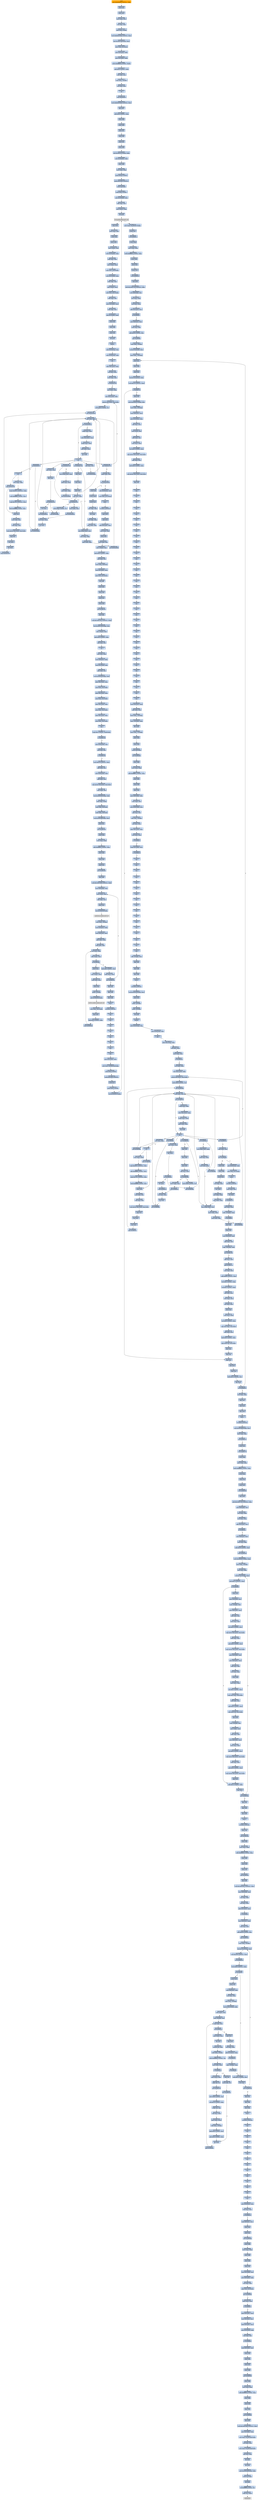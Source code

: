 digraph G {
node[shape=rectangle,style=filled,fillcolor=lightsteelblue,color=lightsteelblue]
bgcolor="transparent"
a0x00401000movl_0x404858UINT32_eax[label="start\nmovl $0x404858<UINT32>, %eax",color="lightgrey",fillcolor="orange"];
a0x00401005pushl_eax[label="0x00401005\npushl %eax"];
a0x00401006pushl_fs_0[label="0x00401006\npushl %fs:0"];
a0x0040100dmovl_esp_fs_0[label="0x0040100d\nmovl %esp, %fs:0"];
a0x00401014xorl_eax_eax[label="0x00401014\nxorl %eax, %eax"];
a0x00401016movl_ecx_eax_[label="0x00401016\nmovl %ecx, (%eax)"];
a0x00404858movl_0xf04035ddUINT32_eax[label="0x00404858\nmovl $0xf04035dd<UINT32>, %eax"];
a0x0040485dleal_0x1000129eeax__ecx[label="0x0040485d\nleal 0x1000129e(%eax), %ecx"];
a0x00404863movl_eax_0x1ecx_[label="0x00404863\nmovl %eax, 0x1(%ecx)"];
a0x00404866movl_0x4esp__edx[label="0x00404866\nmovl 0x4(%esp), %edx"];
a0x0040486amovl_0xcedx__edx[label="0x0040486a\nmovl 0xc(%edx), %edx"];
a0x0040486dmovb_0xffffffe9UINT8_edx_[label="0x0040486d\nmovb $0xffffffe9<UINT8>, (%edx)"];
a0x00404870addl_0x5UINT8_edx[label="0x00404870\naddl $0x5<UINT8>, %edx"];
a0x00404873subl_edx_ecx[label="0x00404873\nsubl %edx, %ecx"];
a0x00404875movl_ecx__4edx_[label="0x00404875\nmovl %ecx, -4(%edx)"];
a0x00404878xorl_eax_eax[label="0x00404878\nxorl %eax, %eax"];
a0x0040487aret[label="0x0040487a\nret"];
a0x00401016jmp_0x0040487b[label="0x00401016\njmp 0x0040487b"];
a0x0040487bmovl_0xf04035ddUINT32_eax[label="0x0040487b\nmovl $0xf04035dd<UINT32>, %eax"];
a0x00404880popl_fs_0[label="0x00404880\npopl %fs:0"];
a0x00404887addl_0x4UINT8_esp[label="0x00404887\naddl $0x4<UINT8>, %esp"];
a0x0040488apushl_ebp[label="0x0040488a\npushl %ebp"];
a0x0040488bpushl_ebx[label="0x0040488b\npushl %ebx"];
a0x0040488cpushl_ecx[label="0x0040488c\npushl %ecx"];
a0x0040488dpushl_edi[label="0x0040488d\npushl %edi"];
a0x0040488epushl_esi[label="0x0040488e\npushl %esi"];
a0x0040488fpushl_edx[label="0x0040488f\npushl %edx"];
a0x00404890leal_0x10001257eax__ebx[label="0x00404890\nleal 0x10001257(%eax), %ebx"];
a0x00404896movl_0x18ebx__edx[label="0x00404896\nmovl 0x18(%ebx), %edx"];
a0x00404899pushl_edx[label="0x00404899\npushl %edx"];
a0x0040489amovl_eax_ebp[label="0x0040489a\nmovl %eax, %ebp"];
a0x0040489cpushl_0x40UINT8[label="0x0040489c\npushl $0x40<UINT8>"];
a0x0040489epushl_0x1000UINT32[label="0x0040489e\npushl $0x1000<UINT32>"];
a0x004048a3pushl_0x4ebx_[label="0x004048a3\npushl 0x4(%ebx)"];
a0x004048a6pushl_0x0UINT8[label="0x004048a6\npushl $0x0<UINT8>"];
a0x004048a8movl_0x10ebx__ecx[label="0x004048a8\nmovl 0x10(%ebx), %ecx"];
a0x004048abaddl_edx_ecx[label="0x004048ab\naddl %edx, %ecx"];
a0x004048admovl_ecx__eax[label="0x004048ad\nmovl (%ecx), %eax"];
a0x004048afcall_eax[label="0x004048af\ncall %eax"];
VirtualAlloc_kernel32_dll[label="VirtualAlloc@kernel32.dll",color="lightgrey",fillcolor="lightgrey"];
a0x004048b1popl_edx[label="0x004048b1\npopl %edx"];
a0x004048b2movl_eax_edi[label="0x004048b2\nmovl %eax, %edi"];
a0x004048b4pushl_eax[label="0x004048b4\npushl %eax"];
a0x004048b5pushl_edx[label="0x004048b5\npushl %edx"];
a0x004048b6movl_ebx__esi[label="0x004048b6\nmovl (%ebx), %esi"];
a0x004048b8movl_0x20ebx__eax[label="0x004048b8\nmovl 0x20(%ebx), %eax"];
a0x004048bbaddl_edx_eax[label="0x004048bb\naddl %edx, %eax"];
a0x004048bdmovl_eax__ecx[label="0x004048bd\nmovl (%eax), %ecx"];
a0x004048bfmovl_ecx_0x20ebx_[label="0x004048bf\nmovl %ecx, 0x20(%ebx)"];
a0x004048c2movl_0x1cebx__eax[label="0x004048c2\nmovl 0x1c(%ebx), %eax"];
a0x004048c5addl_edx_eax[label="0x004048c5\naddl %edx, %eax"];
a0x004048c7movl_eax__ecx[label="0x004048c7\nmovl (%eax), %ecx"];
a0x004048c9movl_ecx_0x1cebx_[label="0x004048c9\nmovl %ecx, 0x1c(%ebx)"];
a0x004048ccaddl_edx_esi[label="0x004048cc\naddl %edx, %esi"];
a0x004048cemovl_0xcebx__ecx[label="0x004048ce\nmovl 0xc(%ebx), %ecx"];
a0x004048d1addl_edx_ecx[label="0x004048d1\naddl %edx, %ecx"];
a0x004048d3leal_0x1cebx__eax[label="0x004048d3\nleal 0x1c(%ebx), %eax"];
a0x004048d6pushl_eax[label="0x004048d6\npushl %eax"];
a0x004048d7pushl_edi[label="0x004048d7\npushl %edi"];
a0x004048d8pushl_esi[label="0x004048d8\npushl %esi"];
a0x004048d9call_ecx[label="0x004048d9\ncall %ecx"];
a0x0040477bpusha_[label="0x0040477b\npusha "];
a0x0040477cmovl_0x24esp__esi[label="0x0040477c\nmovl 0x24(%esp), %esi"];
a0x00404780movl_0x28esp__edi[label="0x00404780\nmovl 0x28(%esp), %edi"];
a0x00404784cld_[label="0x00404784\ncld "];
a0x00404785lodsl_ds_esi__eax[label="0x00404785\nlodsl %ds:(%esi), %eax"];
a0x00404786xorl_ecx_ecx[label="0x00404786\nxorl %ecx, %ecx"];
a0x00404788testl_eax_eax[label="0x00404788\ntestl %eax, %eax"];
a0x0040478aje_0x0040479d[label="0x0040478a\nje 0x0040479d"];
a0x0040478cxorl_edx_edx[label="0x0040478c\nxorl %edx, %edx"];
a0x0040478eleal_eaxedi__ebx[label="0x0040478e\nleal (%eax,%edi), %ebx"];
a0x00404791movsb_ds_esi__es_edi_[label="0x00404791\nmovsb %ds:(%esi), %es:(%edi)"];
a0x00404792movb_0x3UINT8_cl[label="0x00404792\nmovb $0x3<UINT8>, %cl"];
a0x00404794call_0x0040480b[label="0x00404794\ncall 0x0040480b"];
a0x0040480baddl_edx_edx[label="0x0040480b\naddl %edx, %edx"];
a0x0040480djne_0x00404815[label="0x0040480d\njne 0x00404815"];
a0x0040480fxchgl_eax_edx[label="0x0040480f\nxchgl %eax, %edx"];
a0x00404810lodsl_ds_esi__eax[label="0x00404810\nlodsl %ds:(%esi), %eax"];
a0x00404811xchgl_eax_edx[label="0x00404811\nxchgl %eax, %edx"];
a0x00404812addl_edx_edx[label="0x00404812\naddl %edx, %edx"];
a0x00404814incl_edx[label="0x00404814\nincl %edx"];
a0x00404815ret[label="0x00404815\nret"];
a0x00404799jae_0x00404791[label="0x00404799\njae 0x00404791"];
a0x0040479bcmpl_ebx_edi[label="0x0040479b\ncmpl %ebx, %edi"];
a0x0040479djae_0x00404828[label="0x0040479d\njae 0x00404828"];
a0x004047a3pushl_ebx[label="0x004047a3\npushl %ebx"];
a0x004047a4pushl_ebp[label="0x004047a4\npushl %ebp"];
a0x004047a5pushl_edi[label="0x004047a5\npushl %edi"];
a0x004047a6xorl_ebx_ebx[label="0x004047a6\nxorl %ebx, %ebx"];
a0x004047a8incl_ebx[label="0x004047a8\nincl %ebx"];
a0x004047a9xorl_ebp_ebp[label="0x004047a9\nxorl %ebp, %ebp"];
a0x004047abmovl_ebx_eax[label="0x004047ab\nmovl %ebx, %eax"];
a0x004047adleal_ebpebx__edi[label="0x004047ad\nleal (%ebp,%ebx), %edi"];
a0x004047b1movl_ebx_ebp[label="0x004047b1\nmovl %ebx, %ebp"];
a0x004047b3movl_edi_ebx[label="0x004047b3\nmovl %edi, %ebx"];
a0x004047b5call_0x0040480b[label="0x004047b5\ncall 0x0040480b"];
a0x004047bajae_0x004047ad[label="0x004047ba\njae 0x004047ad"];
a0x004047bcleal_ebpedi__ebx[label="0x004047bc\nleal (%ebp,%edi), %ebx"];
a0x004047c0addl_edi_eax[label="0x004047c0\naddl %edi, %eax"];
a0x004047c2movl_edi_ebp[label="0x004047c2\nmovl %edi, %ebp"];
a0x004047c4call_0x0040480b[label="0x004047c4\ncall 0x0040480b"];
a0x004047c9jae_0x004047ad[label="0x004047c9\njae 0x004047ad"];
a0x004047cbpopl_edi[label="0x004047cb\npopl %edi"];
a0x004047ccpopl_ebp[label="0x004047cc\npopl %ebp"];
a0x004047cdpopl_ebx[label="0x004047cd\npopl %ebx"];
a0x004047cesubl_ecx_eax[label="0x004047ce\nsubl %ecx, %eax"];
a0x004047d0jae_0x004047db[label="0x004047d0\njae 0x004047db"];
a0x004047dbmovb_0x6UINT8_cl[label="0x004047db\nmovb $0x6<UINT8>, %cl"];
a0x004047ddcall_0x0040480b[label="0x004047dd\ncall 0x0040480b"];
a0x004047e2adcl_eax_eax[label="0x004047e2\nadcl %eax, %eax"];
a0x004047e4decl_ecx[label="0x004047e4\ndecl %ecx"];
a0x004047e5jne_0x004047dd[label="0x004047e5\njne 0x004047dd"];
a0x004047e7incl_eax[label="0x004047e7\nincl %eax"];
a0x004047e8call_0x00404816[label="0x004047e8\ncall 0x00404816"];
a0x00404816xorl_ecx_ecx[label="0x00404816\nxorl %ecx, %ecx"];
a0x00404818incl_ecx[label="0x00404818\nincl %ecx"];
a0x00404819call_0x0040480b[label="0x00404819\ncall 0x0040480b"];
a0x0040481eadcl_ecx_ecx[label="0x0040481e\nadcl %ecx, %ecx"];
a0x00404820call_0x0040480b[label="0x00404820\ncall 0x0040480b"];
a0x00404825jb_0x00404819[label="0x00404825\njb 0x00404819"];
a0x00404827ret[label="0x00404827\nret"];
a0x004047edmovl_eax_ebp[label="0x004047ed\nmovl %eax, %ebp"];
a0x004047efcmpl_0x8001UINT32_eax[label="0x004047ef\ncmpl $0x8001<UINT32>, %eax"];
a0x004047f4sbbl_0xffffffffUINT8_ecx[label="0x004047f4\nsbbl $0xffffffff<UINT8>, %ecx"];
a0x004047f7cmpl_0x781UINT32_eax[label="0x004047f7\ncmpl $0x781<UINT32>, %eax"];
a0x004047fcsbbl_0xffffffffUINT8_ecx[label="0x004047fc\nsbbl $0xffffffff<UINT8>, %ecx"];
a0x004047ffpushl_esi[label="0x004047ff\npushl %esi"];
a0x00404800movl_edi_esi[label="0x00404800\nmovl %edi, %esi"];
a0x00404802subl_eax_esi[label="0x00404802\nsubl %eax, %esi"];
a0x00404804repz_movsb_ds_esi__es_edi_[label="0x00404804\nrepz movsb %ds:(%esi), %es:(%edi)"];
a0x00404806popl_esi[label="0x00404806\npopl %esi"];
a0x00404807incl_ecx[label="0x00404807\nincl %ecx"];
a0x00404808incl_ecx[label="0x00404808\nincl %ecx"];
a0x00404809jmp_0x00404794[label="0x00404809\njmp 0x00404794"];
a0x004047d2movl_ebp_eax[label="0x004047d2\nmovl %ebp, %eax"];
a0x004047d4call_0x00404816[label="0x004047d4\ncall 0x00404816"];
a0x004047d9jmp_0x004047ff[label="0x004047d9\njmp 0x004047ff"];
a0x00404828subl_0x28esp__edi[label="0x00404828\nsubl 0x28(%esp), %edi"];
a0x0040482cmovl_edi_0x1cesp_[label="0x0040482c\nmovl %edi, 0x1c(%esp)"];
a0x00404830popa_[label="0x00404830\npopa "];
a0x00404831ret_0xcUINT16[label="0x00404831\nret $0xc<UINT16>"];
a0x004048dbpopl_edx[label="0x004048db\npopl %edx"];
a0x004048dcpopl_eax[label="0x004048dc\npopl %eax"];
a0x004048ddaddl_0x8ebx__eax[label="0x004048dd\naddl 0x8(%ebx), %eax"];
a0x004048e0movl_eax_edi[label="0x004048e0\nmovl %eax, %edi"];
a0x004048e2pushl_edx[label="0x004048e2\npushl %edx"];
a0x004048e3movl_eax_esi[label="0x004048e3\nmovl %eax, %esi"];
a0x004048e5movl__4esi__eax[label="0x004048e5\nmovl -4(%esi), %eax"];
a0x004048e8addl_0x4UINT8_eax[label="0x004048e8\naddl $0x4<UINT8>, %eax"];
a0x004048ebsubl_eax_esi[label="0x004048eb\nsubl %eax, %esi"];
a0x004048edmovl_edx_0x8esi_[label="0x004048ed\nmovl %edx, 0x8(%esi)"];
a0x004048f0movl_0xcebx__ecx[label="0x004048f0\nmovl 0xc(%ebx), %ecx"];
a0x004048f3movl_ecx_0x14esi_[label="0x004048f3\nmovl %ecx, 0x14(%esi)"];
a0x004048f6call_edi[label="0x004048f6\ncall %edi"];
a0x02990188pushl_ebx[label="0x02990188\npushl %ebx"];
a0x02990189pushl_edi[label="0x02990189\npushl %edi"];
a0x0299018apushl_esi[label="0x0299018a\npushl %esi"];
a0x0299018bpushl_ebp[label="0x0299018b\npushl %ebp"];
a0x0299018ccall_0x2990191[label="0x0299018c\ncall 0x2990191"];
a0x02990191popl_ebp[label="0x02990191\npopl %ebp"];
a0x02990192subl_0x1000134cUINT32_ebp[label="0x02990192\nsubl $0x1000134c<UINT32>, %ebp"];
a0x02990198leal_0x10001343ebp__esi[label="0x02990198\nleal 0x10001343(%ebp), %esi"];
a0x0299019emovl__4esi__eax[label="0x0299019e\nmovl -4(%esi), %eax"];
a0x029901a1addl_0x4UINT8_eax[label="0x029901a1\naddl $0x4<UINT8>, %eax"];
a0x029901a4subl_eax_esi[label="0x029901a4\nsubl %eax, %esi"];
a0x029901a6cld_[label="0x029901a6\ncld "];
a0x029901a7movl_esi_ebx[label="0x029901a7\nmovl %esi, %ebx"];
a0x029901a9movl_0x8esi__edx[label="0x029901a9\nmovl 0x8(%esi), %edx"];
a0x029901acmovl_0x1cesi__esi[label="0x029901ac\nmovl 0x1c(%esi), %esi"];
a0x029901afaddl_edx_esi[label="0x029901af\naddl %edx, %esi"];
a0x029901b1leal_0x10002f2febp__edi[label="0x029901b1\nleal 0x10002f2f(%ebp), %edi"];
a0x029901b7lodsl_ds_esi__eax[label="0x029901b7\nlodsl %ds:(%esi), %eax"];
a0x029901b8stosl_eax_es_edi_[label="0x029901b8\nstosl %eax, %es:(%edi)"];
a0x029901b9lodsl_ds_esi__eax[label="0x029901b9\nlodsl %ds:(%esi), %eax"];
a0x029901bastosl_eax_es_edi_[label="0x029901ba\nstosl %eax, %es:(%edi)"];
a0x029901bblodsl_ds_esi__eax[label="0x029901bb\nlodsl %ds:(%esi), %eax"];
a0x029901bcstosl_eax_es_edi_[label="0x029901bc\nstosl %eax, %es:(%edi)"];
a0x029901bdlodsl_ds_esi__eax[label="0x029901bd\nlodsl %ds:(%esi), %eax"];
a0x029901bestosl_eax_es_edi_[label="0x029901be\nstosl %eax, %es:(%edi)"];
a0x029901bfnop_[label="0x029901bf\nnop "];
a0x029901c0cmpl_0x1UINT8_0x48ebx_[label="0x029901c0\ncmpl $0x1<UINT8>, 0x48(%ebx)"];
a0x029901c4je_0x29901db[label="0x029901c4\nje 0x29901db"];
a0x029901c6movl_0x44ebx__esi[label="0x029901c6\nmovl 0x44(%ebx), %esi"];
a0x029901c9testl_esi_esi[label="0x029901c9\ntestl %esi, %esi"];
a0x029901cbje_0x29901db[label="0x029901cb\nje 0x29901db"];
a0x029901cdmovl_0x23UINT32_ecx[label="0x029901cd\nmovl $0x23<UINT32>, %ecx"];
a0x029901d2addl_edx_esi[label="0x029901d2\naddl %edx, %esi"];
a0x029901d4movl_0x40ebx__edi[label="0x029901d4\nmovl 0x40(%ebx), %edi"];
a0x029901d7addl_edx_edi[label="0x029901d7\naddl %edx, %edi"];
a0x029901d9repz_movsb_ds_esi__es_edi_[label="0x029901d9\nrepz movsb %ds:(%esi), %es:(%edi)"];
a0x029901dbmovl_ebx_esi[label="0x029901db\nmovl %ebx, %esi"];
a0x029901ddleal_0x10002f1bebp__edi[label="0x029901dd\nleal 0x10002f1b(%ebp), %edi"];
a0x029901e3addl_ebp_edi_[label="0x029901e3\naddl %ebp, (%edi)"];
a0x029901e5addl_ebp_0x4edi_[label="0x029901e5\naddl %ebp, 0x4(%edi)"];
a0x029901e8addl_ebp_0x8edi_[label="0x029901e8\naddl %ebp, 0x8(%edi)"];
a0x029901ebleal_0x10002effebp__ecx[label="0x029901eb\nleal 0x10002eff(%ebp), %ecx"];
a0x029901f1pushl_ecx[label="0x029901f1\npushl %ecx"];
a0x029901f2call_0x299033d[label="0x029901f2\ncall 0x299033d"];
a0x0299033dpushl_ebp[label="0x0299033d\npushl %ebp"];
a0x0299033emovl_esp_ebp[label="0x0299033e\nmovl %esp, %ebp"];
a0x02990340addl_0xfffffffcUINT8_esp[label="0x02990340\naddl $0xfffffffc<UINT8>, %esp"];
a0x02990343pushl_ebx[label="0x02990343\npushl %ebx"];
a0x02990344pushl_edi[label="0x02990344\npushl %edi"];
a0x02990345pushl_esi[label="0x02990345\npushl %esi"];
a0x02990346call_0x299034b[label="0x02990346\ncall 0x299034b"];
a0x0299034bpopl_ebx[label="0x0299034b\npopl %ebx"];
a0x0299034csubl_0x10001506UINT32_ebx[label="0x0299034c\nsubl $0x10001506<UINT32>, %ebx"];
a0x02990352movl_0x8ebp__esi[label="0x02990352\nmovl 0x8(%ebp), %esi"];
a0x02990355movl_esi__ecx[label="0x02990355\nmovl (%esi), %ecx"];
a0x02990357addl_ebx_ecx[label="0x02990357\naddl %ebx, %ecx"];
a0x02990359pushl_ecx[label="0x02990359\npushl %ecx"];
a0x0299035acall_0x10002f2febx_[label="0x0299035a\ncall 0x10002f2f(%ebx)"];
LoadLibraryA_kernel32_dll[label="LoadLibraryA@kernel32.dll",color="lightgrey",fillcolor="lightgrey"];
a0x02990360movl_eax__4ebp_[label="0x02990360\nmovl %eax, -4(%ebp)"];
a0x02990363movl_0x4esi__edx[label="0x02990363\nmovl 0x4(%esi), %edx"];
a0x02990366movl_0x8esi__edi[label="0x02990366\nmovl 0x8(%esi), %edi"];
a0x02990369addl_ebx_edx[label="0x02990369\naddl %ebx, %edx"];
a0x0299036baddl_ebx_edi[label="0x0299036b\naddl %ebx, %edi"];
a0x0299036dxorl_eax_eax[label="0x0299036d\nxorl %eax, %eax"];
a0x0299036faddl_edx__eax[label="0x0299036f\naddl (%edx), %eax"];
a0x02990371je_0x2990389[label="0x02990371\nje 0x2990389"];
a0x02990373pushl_edx[label="0x02990373\npushl %edx"];
a0x02990374movl_edx__eax[label="0x02990374\nmovl (%edx), %eax"];
a0x02990376addl_ebx_eax[label="0x02990376\naddl %ebx, %eax"];
a0x02990378pushl_eax[label="0x02990378\npushl %eax"];
a0x02990379pushl__4ebp_[label="0x02990379\npushl -4(%ebp)"];
a0x0299037ccall_0x10002f33ebx_[label="0x0299037c\ncall 0x10002f33(%ebx)"];
GetProcAddress_kernel32_dll[label="GetProcAddress@kernel32.dll",color="lightgrey",fillcolor="lightgrey"];
a0x02990382stosl_eax_es_edi_[label="0x02990382\nstosl %eax, %es:(%edi)"];
a0x02990383popl_edx[label="0x02990383\npopl %edx"];
a0x02990384addl_0x4UINT8_edx[label="0x02990384\naddl $0x4<UINT8>, %edx"];
a0x02990387jmp_0x299036d[label="0x02990387\njmp 0x299036d"];
a0x02990389addl_0xcUINT8_esi[label="0x02990389\naddl $0xc<UINT8>, %esi"];
a0x0299038caddl_esi__eax[label="0x0299038c\naddl (%esi), %eax"];
a0x0299038ejne_0x2990355[label="0x0299038e\njne 0x2990355"];
a0x02990390popl_esi[label="0x02990390\npopl %esi"];
a0x02990391popl_edi[label="0x02990391\npopl %edi"];
a0x02990392popl_ebx[label="0x02990392\npopl %ebx"];
a0x02990393leave_[label="0x02990393\nleave "];
a0x02990394ret_0x4UINT16[label="0x02990394\nret $0x4<UINT16>"];
a0x029901f7nop_[label="0x029901f7\nnop "];
a0x029901f8nop_[label="0x029901f8\nnop "];
a0x029901f9nop_[label="0x029901f9\nnop "];
a0x029901fanop_[label="0x029901fa\nnop "];
a0x029901fbnop_[label="0x029901fb\nnop "];
a0x029901fcnop_[label="0x029901fc\nnop "];
a0x029901fdnop_[label="0x029901fd\nnop "];
a0x029901fenop_[label="0x029901fe\nnop "];
a0x029901ffmovl_0x2cesi__ecx[label="0x029901ff\nmovl 0x2c(%esi), %ecx"];
a0x02990202movl_ecx_0x10002f2bebp_[label="0x02990202\nmovl %ecx, 0x10002f2b(%ebp)"];
a0x02990208pushl_0x4UINT8[label="0x02990208\npushl $0x4<UINT8>"];
a0x0299020apushl_0x1000UINT32[label="0x0299020a\npushl $0x1000<UINT32>"];
a0x0299020fpushl_ecx[label="0x0299020f\npushl %ecx"];
a0x02990210pushl_0x0UINT8[label="0x02990210\npushl $0x0<UINT8>"];
a0x02990212call_0x10002f37ebp_[label="0x02990212\ncall 0x10002f37(%ebp)"];
a0x02990218movl_eax_0x10002f27ebp_[label="0x02990218\nmovl %eax, 0x10002f27(%ebp)"];
a0x0299021epushl_esi[label="0x0299021e\npushl %esi"];
a0x0299021fcall_0x299061a[label="0x0299021f\ncall 0x299061a"];
a0x0299061apushl_ebp[label="0x0299061a\npushl %ebp"];
a0x0299061bmovl_esp_ebp[label="0x0299061b\nmovl %esp, %ebp"];
a0x0299061daddl_0xffffffe8UINT8_esp[label="0x0299061d\naddl $0xffffffe8<UINT8>, %esp"];
a0x02990620pushl_ebx[label="0x02990620\npushl %ebx"];
a0x02990621pushl_edi[label="0x02990621\npushl %edi"];
a0x02990622pushl_esi[label="0x02990622\npushl %esi"];
a0x02990623call_0x2990628[label="0x02990623\ncall 0x2990628"];
a0x02990628popl_ebx[label="0x02990628\npopl %ebx"];
a0x02990629subl_0x100017e3UINT32_ebx[label="0x02990629\nsubl $0x100017e3<UINT32>, %ebx"];
a0x0299062fmovl_0x8ebp__esi[label="0x0299062f\nmovl 0x8(%ebp), %esi"];
a0x02990632xorl_eax_eax[label="0x02990632\nxorl %eax, %eax"];
a0x02990634xorl_ecx_ecx[label="0x02990634\nxorl %ecx, %ecx"];
a0x02990636addl_0x3cesi__ecx[label="0x02990636\naddl 0x3c(%esi), %ecx"];
a0x02990639je_0x2990645[label="0x02990639\nje 0x2990645"];
a0x0299063bmovl_0x8esi__edx[label="0x0299063b\nmovl 0x8(%esi), %edx"];
a0x0299063emovl_esi_edi[label="0x0299063e\nmovl %esi, %edi"];
a0x02990640addl_0x50UINT8_esi[label="0x02990640\naddl $0x50<UINT8>, %esi"];
a0x02990643jmp_0x299064c[label="0x02990643\njmp 0x299064c"];
a0x0299064cmovl_eax__4ebp_[label="0x0299064c\nmovl %eax, -4(%ebp)"];
a0x0299064fmovzwl_0x2edi__eax[label="0x0299064f\nmovzwl 0x2(%edi), %eax"];
a0x02990653movl_eax__16ebp_[label="0x02990653\nmovl %eax, -16(%ebp)"];
a0x02990656pushl_ecx[label="0x02990656\npushl %ecx"];
a0x02990657pushl_edx[label="0x02990657\npushl %edx"];
a0x02990658pushl_esi[label="0x02990658\npushl %esi"];
a0x02990659movzwl_0x10esi__eax[label="0x02990659\nmovzwl 0x10(%esi), %eax"];
a0x0299065dtestl_0x10UINT32_eax[label="0x0299065d\ntestl $0x10<UINT32>, %eax"];
a0x02990662je_0x299073e[label="0x02990662\nje 0x299073e"];
a0x0299073epopl_esi[label="0x0299073e\npopl %esi"];
a0x0299073fpopl_edx[label="0x0299073f\npopl %edx"];
a0x02990740popl_ecx[label="0x02990740\npopl %ecx"];
a0x02990741addl_0x1cUINT8_esi[label="0x02990741\naddl $0x1c<UINT8>, %esi"];
a0x02990744decl_ecx[label="0x02990744\ndecl %ecx"];
a0x02990745jne_0x2990656[label="0x02990745\njne 0x2990656"];
a0x02990668pushl_esi[label="0x02990668\npushl %esi"];
a0x02990669movl_0x10002f27ebx__edi[label="0x02990669\nmovl 0x10002f27(%ebx), %edi"];
a0x0299066fmovl_edi__20ebp_[label="0x0299066f\nmovl %edi, -20(%ebp)"];
a0x02990672movl_0x8esi__ecx[label="0x02990672\nmovl 0x8(%esi), %ecx"];
a0x02990675movl_0x14esi__eax[label="0x02990675\nmovl 0x14(%esi), %eax"];
a0x02990678subl_eax_ecx[label="0x02990678\nsubl %eax, %ecx"];
a0x0299067amovl_esi__esi[label="0x0299067a\nmovl (%esi), %esi"];
a0x0299067caddl_edx_esi[label="0x0299067c\naddl %edx, %esi"];
a0x0299067emovl_ecx_eax[label="0x0299067e\nmovl %ecx, %eax"];
a0x02990680sarl_0x2UINT8_ecx[label="0x02990680\nsarl $0x2<UINT8>, %ecx"];
a0x02990683repz_movsl_ds_esi__es_edi_[label="0x02990683\nrepz movsl %ds:(%esi), %es:(%edi)"];
a0x02990685addl_eax_ecx[label="0x02990685\naddl %eax, %ecx"];
a0x02990687andl_0x3UINT8_ecx[label="0x02990687\nandl $0x3<UINT8>, %ecx"];
a0x0299068arepz_movsb_ds_esi__es_edi_[label="0x0299068a\nrepz movsb %ds:(%esi), %es:(%edi)"];
a0x0299068cpopl_esi[label="0x0299068c\npopl %esi"];
a0x0299068dnop_[label="0x0299068d\nnop "];
a0x0299068enop_[label="0x0299068e\nnop "];
a0x0299068fnop_[label="0x0299068f\nnop "];
a0x02990690nop_[label="0x02990690\nnop "];
a0x02990691nop_[label="0x02990691\nnop "];
a0x02990692nop_[label="0x02990692\nnop "];
a0x02990693nop_[label="0x02990693\nnop "];
a0x02990694nop_[label="0x02990694\nnop "];
a0x02990695nop_[label="0x02990695\nnop "];
a0x02990696nop_[label="0x02990696\nnop "];
a0x02990697nop_[label="0x02990697\nnop "];
a0x02990698nop_[label="0x02990698\nnop "];
a0x02990699nop_[label="0x02990699\nnop "];
a0x0299069anop_[label="0x0299069a\nnop "];
a0x0299069bnop_[label="0x0299069b\nnop "];
a0x0299069cnop_[label="0x0299069c\nnop "];
a0x0299069dnop_[label="0x0299069d\nnop "];
a0x0299069enop_[label="0x0299069e\nnop "];
a0x0299069fnop_[label="0x0299069f\nnop "];
a0x029906a0nop_[label="0x029906a0\nnop "];
a0x029906a1nop_[label="0x029906a1\nnop "];
a0x029906a2nop_[label="0x029906a2\nnop "];
a0x029906a3nop_[label="0x029906a3\nnop "];
a0x029906a4nop_[label="0x029906a4\nnop "];
a0x029906a5nop_[label="0x029906a5\nnop "];
a0x029906a6nop_[label="0x029906a6\nnop "];
a0x029906a7nop_[label="0x029906a7\nnop "];
a0x029906a8nop_[label="0x029906a8\nnop "];
a0x029906a9nop_[label="0x029906a9\nnop "];
a0x029906aanop_[label="0x029906aa\nnop "];
a0x029906abnop_[label="0x029906ab\nnop "];
a0x029906acnop_[label="0x029906ac\nnop "];
a0x029906adnop_[label="0x029906ad\nnop "];
a0x029906aenop_[label="0x029906ae\nnop "];
a0x029906afnop_[label="0x029906af\nnop "];
a0x029906b0nop_[label="0x029906b0\nnop "];
a0x029906b1nop_[label="0x029906b1\nnop "];
a0x029906b2nop_[label="0x029906b2\nnop "];
a0x029906b3movl_0x4esi__eax[label="0x029906b3\nmovl 0x4(%esi), %eax"];
a0x029906b6addl_edx_eax[label="0x029906b6\naddl %edx, %eax"];
a0x029906b8movl_eax__24ebp_[label="0x029906b8\nmovl %eax, -24(%ebp)"];
a0x029906bbmovl__16ebp__eax[label="0x029906bb\nmovl -16(%ebp), %eax"];
a0x029906bedecl_eax[label="0x029906be\ndecl %eax"];
a0x029906bfmovl_eax__12ebp_[label="0x029906bf\nmovl %eax, -12(%ebp)"];
a0x029906c2pushl_edx[label="0x029906c2\npushl %edx"];
a0x029906c3pushl_eax[label="0x029906c3\npushl %eax"];
a0x029906c4pushl_0x8ebp_[label="0x029906c4\npushl 0x8(%ebp)"];
a0x029906c7call_0x2990a08[label="0x029906c7\ncall 0x2990a08"];
a0x02990a08pushl_ebp[label="0x02990a08\npushl %ebp"];
a0x02990a09movl_esp_ebp[label="0x02990a09\nmovl %esp, %ebp"];
a0x02990a0baddl_0xfffffffcUINT8_esp[label="0x02990a0b\naddl $0xfffffffc<UINT8>, %esp"];
a0x02990a0epushl_ebx[label="0x02990a0e\npushl %ebx"];
a0x02990a0fpushl_edi[label="0x02990a0f\npushl %edi"];
a0x02990a10pushl_esi[label="0x02990a10\npushl %esi"];
a0x02990a11movl_0x8ebp__ebx[label="0x02990a11\nmovl 0x8(%ebp), %ebx"];
a0x02990a14movl_ebx_esi[label="0x02990a14\nmovl %ebx, %esi"];
a0x02990a16movl_0x30ebx__ecx[label="0x02990a16\nmovl 0x30(%ebx), %ecx"];
a0x02990a19subl_ecx_esi[label="0x02990a19\nsubl %ecx, %esi"];
a0x02990a1bmovl_esi__4ebp_[label="0x02990a1b\nmovl %esi, -4(%ebp)"];
a0x02990a1exorl_ecx_ecx[label="0x02990a1e\nxorl %ecx, %ecx"];
a0x02990a20lodsl_ds_esi__eax[label="0x02990a20\nlodsl %ds:(%esi), %eax"];
a0x02990a21testl_eax_eax[label="0x02990a21\ntestl %eax, %eax"];
a0x02990a23je_0x2990a41[label="0x02990a23\nje 0x2990a41"];
a0x02990a25cmpl_0xcebp__ecx[label="0x02990a25\ncmpl 0xc(%ebp), %ecx"];
a0x02990a28je_0x2990a2d[label="0x02990a28\nje 0x2990a2d"];
a0x02990a2dnop_[label="0x02990a2d\nnop "];
a0x02990a2enop_[label="0x02990a2e\nnop "];
a0x02990a2fnop_[label="0x02990a2f\nnop "];
a0x02990a30nop_[label="0x02990a30\nnop "];
a0x02990a31nop_[label="0x02990a31\nnop "];
a0x02990a32nop_[label="0x02990a32\nnop "];
a0x02990a33nop_[label="0x02990a33\nnop "];
a0x02990a34nop_[label="0x02990a34\nnop "];
a0x02990a35nop_[label="0x02990a35\nnop "];
a0x02990a36nop_[label="0x02990a36\nnop "];
a0x02990a37nop_[label="0x02990a37\nnop "];
a0x02990a38nop_[label="0x02990a38\nnop "];
a0x02990a39nop_[label="0x02990a39\nnop "];
a0x02990a3anop_[label="0x02990a3a\nnop "];
a0x02990a3bnop_[label="0x02990a3b\nnop "];
a0x02990a3cnop_[label="0x02990a3c\nnop "];
a0x02990a3dnop_[label="0x02990a3d\nnop "];
a0x02990a3eaddl__4ebp__eax[label="0x02990a3e\naddl -4(%ebp), %eax"];
a0x02990a41popl_esi[label="0x02990a41\npopl %esi"];
a0x02990a42popl_edi[label="0x02990a42\npopl %edi"];
a0x02990a43popl_ebx[label="0x02990a43\npopl %ebx"];
a0x02990a44leave_[label="0x02990a44\nleave "];
a0x02990a45ret_0x8UINT16[label="0x02990a45\nret $0x8<UINT16>"];
a0x029906ccleal_0x10002f2febx__ecx[label="0x029906cc\nleal 0x10002f2f(%ebx), %ecx"];
a0x029906d2pushl_ecx[label="0x029906d2\npushl %ecx"];
a0x029906d3pushl__24ebp_[label="0x029906d3\npushl -24(%ebp)"];
a0x029906d6pushl__20ebp_[label="0x029906d6\npushl -20(%ebp)"];
a0x029906d9call_eax[label="0x029906d9\ncall %eax"];
a0x02990008pusha_[label="0x02990008\npusha "];
a0x02990009movl_0x24esp__esi[label="0x02990009\nmovl 0x24(%esp), %esi"];
a0x0299000dmovl_0x28esp__edi[label="0x0299000d\nmovl 0x28(%esp), %edi"];
a0x02990011cld_[label="0x02990011\ncld "];
a0x02990012lodsl_ds_esi__eax[label="0x02990012\nlodsl %ds:(%esi), %eax"];
a0x02990013xorl_ecx_ecx[label="0x02990013\nxorl %ecx, %ecx"];
a0x02990015testl_eax_eax[label="0x02990015\ntestl %eax, %eax"];
a0x02990017je_0x299002a[label="0x02990017\nje 0x299002a"];
a0x02990019xorl_edx_edx[label="0x02990019\nxorl %edx, %edx"];
a0x0299001bleal_eaxedi__ebx[label="0x0299001b\nleal (%eax,%edi), %ebx"];
a0x0299001emovsb_ds_esi__es_edi_[label="0x0299001e\nmovsb %ds:(%esi), %es:(%edi)"];
a0x0299001fmovb_0x3UINT8_cl[label="0x0299001f\nmovb $0x3<UINT8>, %cl"];
a0x02990021call_0x2990098[label="0x02990021\ncall 0x2990098"];
a0x02990098addl_edx_edx[label="0x02990098\naddl %edx, %edx"];
a0x0299009ajne_0x29900a2[label="0x0299009a\njne 0x29900a2"];
a0x0299009cxchgl_eax_edx[label="0x0299009c\nxchgl %eax, %edx"];
a0x0299009dlodsl_ds_esi__eax[label="0x0299009d\nlodsl %ds:(%esi), %eax"];
a0x0299009exchgl_eax_edx[label="0x0299009e\nxchgl %eax, %edx"];
a0x0299009faddl_edx_edx[label="0x0299009f\naddl %edx, %edx"];
a0x029900a1incl_edx[label="0x029900a1\nincl %edx"];
a0x029900a2ret[label="0x029900a2\nret"];
a0x02990026jae_0x299001e[label="0x02990026\njae 0x299001e"];
a0x02990028cmpl_ebx_edi[label="0x02990028\ncmpl %ebx, %edi"];
a0x0299002ajae_0x29900b5[label="0x0299002a\njae 0x29900b5"];
a0x02990030pushl_ebx[label="0x02990030\npushl %ebx"];
a0x02990031pushl_ebp[label="0x02990031\npushl %ebp"];
a0x02990032pushl_edi[label="0x02990032\npushl %edi"];
a0x02990033xorl_ebx_ebx[label="0x02990033\nxorl %ebx, %ebx"];
a0x02990035incl_ebx[label="0x02990035\nincl %ebx"];
a0x02990036xorl_ebp_ebp[label="0x02990036\nxorl %ebp, %ebp"];
a0x02990038movl_ebx_eax[label="0x02990038\nmovl %ebx, %eax"];
a0x0299003aleal_ebpebx__edi[label="0x0299003a\nleal (%ebp,%ebx), %edi"];
a0x0299003emovl_ebx_ebp[label="0x0299003e\nmovl %ebx, %ebp"];
a0x02990040movl_edi_ebx[label="0x02990040\nmovl %edi, %ebx"];
a0x02990042call_0x2990098[label="0x02990042\ncall 0x2990098"];
a0x02990047jae_0x299003a[label="0x02990047\njae 0x299003a"];
a0x02990049leal_ebpedi__ebx[label="0x02990049\nleal (%ebp,%edi), %ebx"];
a0x0299004daddl_edi_eax[label="0x0299004d\naddl %edi, %eax"];
a0x0299004fmovl_edi_ebp[label="0x0299004f\nmovl %edi, %ebp"];
a0x02990051call_0x2990098[label="0x02990051\ncall 0x2990098"];
a0x02990056jae_0x299003a[label="0x02990056\njae 0x299003a"];
a0x02990058popl_edi[label="0x02990058\npopl %edi"];
a0x02990059popl_ebp[label="0x02990059\npopl %ebp"];
a0x0299005apopl_ebx[label="0x0299005a\npopl %ebx"];
a0x0299005bsubl_ecx_eax[label="0x0299005b\nsubl %ecx, %eax"];
a0x0299005djae_0x2990068[label="0x0299005d\njae 0x2990068"];
a0x02990068movb_0x6UINT8_cl[label="0x02990068\nmovb $0x6<UINT8>, %cl"];
a0x0299006acall_0x2990098[label="0x0299006a\ncall 0x2990098"];
a0x0299006fadcl_eax_eax[label="0x0299006f\nadcl %eax, %eax"];
a0x02990071decl_ecx[label="0x02990071\ndecl %ecx"];
a0x02990072jne_0x299006a[label="0x02990072\njne 0x299006a"];
a0x02990074incl_eax[label="0x02990074\nincl %eax"];
a0x02990075call_0x29900a3[label="0x02990075\ncall 0x29900a3"];
a0x029900a3xorl_ecx_ecx[label="0x029900a3\nxorl %ecx, %ecx"];
a0x029900a5incl_ecx[label="0x029900a5\nincl %ecx"];
a0x029900a6call_0x2990098[label="0x029900a6\ncall 0x2990098"];
a0x029900abadcl_ecx_ecx[label="0x029900ab\nadcl %ecx, %ecx"];
a0x029900adcall_0x2990098[label="0x029900ad\ncall 0x2990098"];
a0x029900b2jb_0x29900a6[label="0x029900b2\njb 0x29900a6"];
a0x029900b4ret[label="0x029900b4\nret"];
a0x0299007amovl_eax_ebp[label="0x0299007a\nmovl %eax, %ebp"];
a0x0299007ccmpl_0x8001UINT32_eax[label="0x0299007c\ncmpl $0x8001<UINT32>, %eax"];
a0x02990081sbbl_0xffffffffUINT8_ecx[label="0x02990081\nsbbl $0xffffffff<UINT8>, %ecx"];
a0x02990084cmpl_0x781UINT32_eax[label="0x02990084\ncmpl $0x781<UINT32>, %eax"];
a0x02990089sbbl_0xffffffffUINT8_ecx[label="0x02990089\nsbbl $0xffffffff<UINT8>, %ecx"];
a0x0299008cpushl_esi[label="0x0299008c\npushl %esi"];
a0x0299008dmovl_edi_esi[label="0x0299008d\nmovl %edi, %esi"];
a0x0299008fsubl_eax_esi[label="0x0299008f\nsubl %eax, %esi"];
a0x02990091repz_movsb_ds_esi__es_edi_[label="0x02990091\nrepz movsb %ds:(%esi), %es:(%edi)"];
a0x02990093popl_esi[label="0x02990093\npopl %esi"];
a0x02990094incl_ecx[label="0x02990094\nincl %ecx"];
a0x02990095incl_ecx[label="0x02990095\nincl %ecx"];
a0x02990096jmp_0x2990021[label="0x02990096\njmp 0x2990021"];
a0x0299005fmovl_ebp_eax[label="0x0299005f\nmovl %ebp, %eax"];
a0x02990061call_0x29900a3[label="0x02990061\ncall 0x29900a3"];
a0x02990066jmp_0x299008c[label="0x02990066\njmp 0x299008c"];
a0x029900b5subl_0x28esp__edi[label="0x029900b5\nsubl 0x28(%esp), %edi"];
a0x029900b9movl_edi_0x1cesp_[label="0x029900b9\nmovl %edi, 0x1c(%esp)"];
a0x029900bdpopa_[label="0x029900bd\npopa "];
a0x029900beret_0xcUINT16[label="0x029900be\nret $0xc<UINT16>"];
a0x029906dbmovl_eax_ecx[label="0x029906db\nmovl %eax, %ecx"];
a0x029906ddincl_eax[label="0x029906dd\nincl %eax"];
a0x029906deje_0x2990754[label="0x029906de\nje 0x2990754"];
a0x029906e0xorl_eax_eax[label="0x029906e0\nxorl %eax, %eax"];
a0x029906e2addl__12ebp__eax[label="0x029906e2\naddl -12(%ebp), %eax"];
a0x029906e5je_0x29906f9[label="0x029906e5\nje 0x29906f9"];
a0x029906f9popl_edx[label="0x029906f9\npopl %edx"];
a0x029906fapushl_esi[label="0x029906fa\npushl %esi"];
a0x029906fbmovl_0x4esi__edi[label="0x029906fb\nmovl 0x4(%esi), %edi"];
a0x029906feaddl_edx_edi[label="0x029906fe\naddl %edx, %edi"];
a0x02990700cmpl__24ebp__edi[label="0x02990700\ncmpl -24(%ebp), %edi"];
a0x02990703jne_0x2990709[label="0x02990703\njne 0x2990709"];
a0x02990705addl_ecx_edi[label="0x02990705\naddl %ecx, %edi"];
a0x02990707jmp_0x299071a[label="0x02990707\njmp 0x299071a"];
a0x0299071amovl_edi_eax[label="0x0299071a\nmovl %edi, %eax"];
a0x0299071caddl_0xfffUINT32_eax[label="0x0299071c\naddl $0xfff<UINT32>, %eax"];
a0x02990721shrl_0xcUINT8_eax[label="0x02990721\nshrl $0xc<UINT8>, %eax"];
a0x02990724shll_0xcUINT8_eax[label="0x02990724\nshll $0xc<UINT8>, %eax"];
a0x02990727subl_edi_eax[label="0x02990727\nsubl %edi, %eax"];
a0x02990729movl_eax_ecx[label="0x02990729\nmovl %eax, %ecx"];
a0x0299072bxorl_eax_eax[label="0x0299072b\nxorl %eax, %eax"];
a0x0299072dpushl_edx[label="0x0299072d\npushl %edx"];
a0x0299072emovl_ecx_edx[label="0x0299072e\nmovl %ecx, %edx"];
a0x02990730sarl_0x2UINT8_ecx[label="0x02990730\nsarl $0x2<UINT8>, %ecx"];
a0x02990733repz_stosl_eax_es_edi_[label="0x02990733\nrepz stosl %eax, %es:(%edi)"];
a0x02990735addl_edx_ecx[label="0x02990735\naddl %edx, %ecx"];
a0x02990737andl_0x3UINT8_ecx[label="0x02990737\nandl $0x3<UINT8>, %ecx"];
a0x0299073arepz_stosb_al_es_edi_[label="0x0299073a\nrepz stosb %al, %es:(%edi)"];
a0x0299073cpopl_edx[label="0x0299073c\npopl %edx"];
a0x0299073dpopl_esi[label="0x0299073d\npopl %esi"];
a0x0299074bxorl_eax_eax[label="0x0299074b\nxorl %eax, %eax"];
a0x0299074dpopl_esi[label="0x0299074d\npopl %esi"];
a0x0299074epopl_edi[label="0x0299074e\npopl %edi"];
a0x0299074fpopl_ebx[label="0x0299074f\npopl %ebx"];
a0x02990750leave_[label="0x02990750\nleave "];
a0x02990751ret_0x4UINT16[label="0x02990751\nret $0x4<UINT16>"];
a0x02990224leal_0x10002dbdebp__ecx[label="0x02990224\nleal 0x10002dbd(%ebp), %ecx"];
a0x0299022atestl_eax_eax[label="0x0299022a\ntestl %eax, %eax"];
a0x0299022cjne_0x29902c6[label="0x0299022c\njne 0x29902c6"];
a0x02990232pushl_esi[label="0x02990232\npushl %esi"];
a0x02990233call_0x2990578[label="0x02990233\ncall 0x2990578"];
a0x02990578pushl_ebp[label="0x02990578\npushl %ebp"];
a0x02990579movl_esp_ebp[label="0x02990579\nmovl %esp, %ebp"];
a0x0299057baddl_0xffffffe8UINT8_esp[label="0x0299057b\naddl $0xffffffe8<UINT8>, %esp"];
a0x0299057epushl_ebx[label="0x0299057e\npushl %ebx"];
a0x0299057fpushl_edi[label="0x0299057f\npushl %edi"];
a0x02990580pushl_esi[label="0x02990580\npushl %esi"];
a0x02990581call_0x2990586[label="0x02990581\ncall 0x2990586"];
a0x02990586popl_ebx[label="0x02990586\npopl %ebx"];
a0x02990587subl_0x10001741UINT32_ebx[label="0x02990587\nsubl $0x10001741<UINT32>, %ebx"];
a0x0299058dmovl_0x8ebp__esi[label="0x0299058d\nmovl 0x8(%ebp), %esi"];
a0x02990590xorl_eax_eax[label="0x02990590\nxorl %eax, %eax"];
a0x02990592xorl_ecx_ecx[label="0x02990592\nxorl %ecx, %ecx"];
a0x02990594addl_0x3cesi__ecx[label="0x02990594\naddl 0x3c(%esi), %ecx"];
a0x02990597je_0x29905a3[label="0x02990597\nje 0x29905a3"];
a0x02990599movl_0x8esi__edx[label="0x02990599\nmovl 0x8(%esi), %edx"];
a0x0299059cmovl_esi_edi[label="0x0299059c\nmovl %esi, %edi"];
a0x0299059eaddl_0x50UINT8_esi[label="0x0299059e\naddl $0x50<UINT8>, %esi"];
a0x029905a1jmp_0x29905aa[label="0x029905a1\njmp 0x29905aa"];
a0x029905aamovl_0x10002f27ebx__eax[label="0x029905aa\nmovl 0x10002f27(%ebx), %eax"];
a0x029905b0movl_eax__4ebp_[label="0x029905b0\nmovl %eax, -4(%ebp)"];
a0x029905b3movl_esi_ebx[label="0x029905b3\nmovl %esi, %ebx"];
a0x029905b5movzwl_0x10ebx__eax[label="0x029905b5\nmovzwl 0x10(%ebx), %eax"];
a0x029905b9testl_0x2UINT32_eax[label="0x029905b9\ntestl $0x2<UINT32>, %eax"];
a0x029905beje_0x299060d[label="0x029905be\nje 0x299060d"];
a0x029905c0pushl_ecx[label="0x029905c0\npushl %ecx"];
a0x029905c1movl_0x4ebx__esi[label="0x029905c1\nmovl 0x4(%ebx), %esi"];
a0x029905c4movl__4ebp__edi[label="0x029905c4\nmovl -4(%ebp), %edi"];
a0x029905c7movl_0x8ebx__ecx[label="0x029905c7\nmovl 0x8(%ebx), %ecx"];
a0x029905caaddl_edx_esi[label="0x029905ca\naddl %edx, %esi"];
a0x029905ccmovl_ecx_eax[label="0x029905cc\nmovl %ecx, %eax"];
a0x029905cesarl_0x2UINT8_ecx[label="0x029905ce\nsarl $0x2<UINT8>, %ecx"];
a0x029905d1repz_movsl_ds_esi__es_edi_[label="0x029905d1\nrepz movsl %ds:(%esi), %es:(%edi)"];
a0x029905d3addl_eax_ecx[label="0x029905d3\naddl %eax, %ecx"];
a0x029905d5andl_0x3UINT8_ecx[label="0x029905d5\nandl $0x3<UINT8>, %ecx"];
a0x029905d8repz_movsb_ds_esi__es_edi_[label="0x029905d8\nrepz movsb %ds:(%esi), %es:(%edi)"];
a0x029905damovl_0x4ebx__edi[label="0x029905da\nmovl 0x4(%ebx), %edi"];
a0x029905ddmovl_0x8ebx__ecx[label="0x029905dd\nmovl 0x8(%ebx), %ecx"];
a0x029905e0addl_edx_edi[label="0x029905e0\naddl %edx, %edi"];
a0x029905e2xorl_eax_eax[label="0x029905e2\nxorl %eax, %eax"];
a0x029905e4pushl_edx[label="0x029905e4\npushl %edx"];
a0x029905e5movl_ecx_edx[label="0x029905e5\nmovl %ecx, %edx"];
a0x029905e7sarl_0x2UINT8_ecx[label="0x029905e7\nsarl $0x2<UINT8>, %ecx"];
a0x029905earepz_stosl_eax_es_edi_[label="0x029905ea\nrepz stosl %eax, %es:(%edi)"];
a0x029905ecaddl_edx_ecx[label="0x029905ec\naddl %edx, %ecx"];
a0x029905eeandl_0x3UINT8_ecx[label="0x029905ee\nandl $0x3<UINT8>, %ecx"];
a0x029905f1repz_stosb_al_es_edi_[label="0x029905f1\nrepz stosb %al, %es:(%edi)"];
a0x029905f3popl_edx[label="0x029905f3\npopl %edx"];
a0x029905f4movl__4ebp__esi[label="0x029905f4\nmovl -4(%ebp), %esi"];
a0x029905f7movl_ebx__edi[label="0x029905f7\nmovl (%ebx), %edi"];
a0x029905f9addl_edx_edi[label="0x029905f9\naddl %edx, %edi"];
a0x029905fbmovl_0x8ebx__ecx[label="0x029905fb\nmovl 0x8(%ebx), %ecx"];
a0x029905femovl_ecx_eax[label="0x029905fe\nmovl %ecx, %eax"];
a0x02990600sarl_0x2UINT8_ecx[label="0x02990600\nsarl $0x2<UINT8>, %ecx"];
a0x02990603repz_movsl_ds_esi__es_edi_[label="0x02990603\nrepz movsl %ds:(%esi), %es:(%edi)"];
a0x02990605addl_eax_ecx[label="0x02990605\naddl %eax, %ecx"];
a0x02990607andl_0x3UINT8_ecx[label="0x02990607\nandl $0x3<UINT8>, %ecx"];
a0x0299060arepz_movsb_ds_esi__es_edi_[label="0x0299060a\nrepz movsb %ds:(%esi), %es:(%edi)"];
a0x0299060cpopl_ecx[label="0x0299060c\npopl %ecx"];
a0x0299060daddl_0x1cUINT8_ebx[label="0x0299060d\naddl $0x1c<UINT8>, %ebx"];
a0x02990610decl_ecx[label="0x02990610\ndecl %ecx"];
a0x02990611jne_0x29905b5[label="0x02990611\njne 0x29905b5"];
a0x02990613popl_esi[label="0x02990613\npopl %esi"];
a0x02990614popl_edi[label="0x02990614\npopl %edi"];
a0x02990615popl_ebx[label="0x02990615\npopl %ebx"];
a0x02990616leave_[label="0x02990616\nleave "];
a0x02990617ret_0x4UINT16[label="0x02990617\nret $0x4<UINT16>"];
a0x02990238pushl_esi[label="0x02990238\npushl %esi"];
a0x02990239call_0x2990493[label="0x02990239\ncall 0x2990493"];
a0x02990493pushl_ebp[label="0x02990493\npushl %ebp"];
a0x02990494movl_esp_ebp[label="0x02990494\nmovl %esp, %ebp"];
a0x02990496addl_0xffffffe8UINT8_esp[label="0x02990496\naddl $0xffffffe8<UINT8>, %esp"];
a0x02990499pushl_ebx[label="0x02990499\npushl %ebx"];
a0x0299049apushl_edi[label="0x0299049a\npushl %edi"];
a0x0299049bpushl_esi[label="0x0299049b\npushl %esi"];
a0x0299049ccall_0x29904a1[label="0x0299049c\ncall 0x29904a1"];
a0x029904a1popl_ebx[label="0x029904a1\npopl %ebx"];
a0x029904a2subl_0x1000165cUINT32_ebx[label="0x029904a2\nsubl $0x1000165c<UINT32>, %ebx"];
a0x029904a8movl_0x8ebp__esi[label="0x029904a8\nmovl 0x8(%ebp), %esi"];
a0x029904abxorl_eax_eax[label="0x029904ab\nxorl %eax, %eax"];
a0x029904adxorl_ecx_ecx[label="0x029904ad\nxorl %ecx, %ecx"];
a0x029904afaddl_0x3cesi__ecx[label="0x029904af\naddl 0x3c(%esi), %ecx"];
a0x029904b2je_0x29904be[label="0x029904b2\nje 0x29904be"];
a0x029904b4movl_0x8esi__edx[label="0x029904b4\nmovl 0x8(%esi), %edx"];
a0x029904b7movl_esi_edi[label="0x029904b7\nmovl %esi, %edi"];
a0x029904b9addl_0x50UINT8_esi[label="0x029904b9\naddl $0x50<UINT8>, %esi"];
a0x029904bcjmp_0x29904c5[label="0x029904bc\njmp 0x29904c5"];
a0x029904c5movl_edx__8ebp_[label="0x029904c5\nmovl %edx, -8(%ebp)"];
a0x029904c8movzwl_0x10esi__eax[label="0x029904c8\nmovzwl 0x10(%esi), %eax"];
a0x029904cctestl_0x200UINT32_eax[label="0x029904cc\ntestl $0x200<UINT32>, %eax"];
a0x029904d1jne_0x2990550[label="0x029904d1\njne 0x2990550"];
a0x029904d3testl_0x8UINT32_eax[label="0x029904d3\ntestl $0x8<UINT32>, %eax"];
a0x029904d8je_0x2990567[label="0x029904d8\nje 0x2990567"];
a0x02990567addl_0x1cUINT8_esi[label="0x02990567\naddl $0x1c<UINT8>, %esi"];
a0x0299056adecl_ecx[label="0x0299056a\ndecl %ecx"];
a0x0299056bjne_0x29904c8[label="0x0299056b\njne 0x29904c8"];
a0x029904depushl_ecx[label="0x029904de\npushl %ecx"];
a0x029904dfpushl_esi[label="0x029904df\npushl %esi"];
a0x029904e0movl_0x8esi__edi[label="0x029904e0\nmovl 0x8(%esi), %edi"];
a0x029904e3xorl_ecx_ecx[label="0x029904e3\nxorl %ecx, %ecx"];
a0x029904e5movl_ecx__4ebp_[label="0x029904e5\nmovl %ecx, -4(%ebp)"];
a0x029904e8movzwl_0x12esi__ebx[label="0x029904e8\nmovzwl 0x12(%esi), %ebx"];
a0x029904ecmovl_esi__esi[label="0x029904ec\nmovl (%esi), %esi"];
a0x029904eeaddl__8ebp__esi[label="0x029904ee\naddl -8(%ebp), %esi"];
a0x029904f1cmpl_edi_ecx[label="0x029904f1\ncmpl %edi, %ecx"];
a0x029904f3jnl_0x2990529[label="0x029904f3\njnl 0x2990529"];
a0x029904f5movl_esi__eax[label="0x029904f5\nmovl (%esi), %eax"];
a0x029904f7incl_esi[label="0x029904f7\nincl %esi"];
a0x029904f8movzbl_al_edx[label="0x029904f8\nmovzbl %al, %edx"];
a0x029904fbaddl_edx__4ebp_[label="0x029904fb\naddl %edx, -4(%ebp)"];
a0x029904fesubb_0xffffffe8UINT8_al[label="0x029904fe\nsubb $0xffffffe8<UINT8>, %al"];
a0x02990500movl_ebx_edx[label="0x02990500\nmovl %ebx, %edx"];
a0x02990502je_0x299050a[label="0x02990502\nje 0x299050a"];
a0x02990504decb_al[label="0x02990504\ndecb %al"];
a0x02990506movb_bh_dl[label="0x02990506\nmovb %bh, %dl"];
a0x02990508jne_0x2990526[label="0x02990508\njne 0x2990526"];
a0x02990526incl_ecx[label="0x02990526\nincl %ecx"];
a0x02990527jmp_0x29904f1[label="0x02990527\njmp 0x29904f1"];
a0x0299050amovl_esi__eax[label="0x0299050a\nmovl (%esi), %eax"];
a0x0299050ccmpb_dl_al[label="0x0299050c\ncmpb %dl, %al"];
a0x0299050ejne_0x299051d[label="0x0299050e\njne 0x299051d"];
a0x02990510shrw_0x8UINT8_ax[label="0x02990510\nshrw $0x8<UINT8>, %ax"];
a0x02990514roll_0x10UINT8_eax[label="0x02990514\nroll $0x10<UINT8>, %eax"];
a0x02990517xchgb_al_ah[label="0x02990517\nxchgb %al, %ah"];
a0x02990519subl_ecx_eax[label="0x02990519\nsubl %ecx, %eax"];
a0x0299051bmovl_eax_esi_[label="0x0299051b\nmovl %eax, (%esi)"];
a0x0299051daddl_eax__4ebp_[label="0x0299051d\naddl %eax, -4(%ebp)"];
a0x02990520addl_0x4UINT8_esi[label="0x02990520\naddl $0x4<UINT8>, %esi"];
a0x02990523addl_0x4UINT8_ecx[label="0x02990523\naddl $0x4<UINT8>, %ecx"];
a0x02990529popl_esi[label="0x02990529\npopl %esi"];
a0x0299052apopl_ecx[label="0x0299052a\npopl %ecx"];
a0x0299052bxorl_eax_eax[label="0x0299052b\nxorl %eax, %eax"];
a0x0299052daddl_0x14esi__eax[label="0x0299052d\naddl 0x14(%esi), %eax"];
a0x02990530je_0x2990567[label="0x02990530\nje 0x2990567"];
a0x02990532cmpl__4ebp__eax[label="0x02990532\ncmpl -4(%ebp), %eax"];
a0x02990535je_0x2990567[label="0x02990535\nje 0x2990567"];
a0x02990571popl_esi[label="0x02990571\npopl %esi"];
a0x02990572popl_edi[label="0x02990572\npopl %edi"];
a0x02990573popl_ebx[label="0x02990573\npopl %ebx"];
a0x02990574leave_[label="0x02990574\nleave "];
a0x02990575ret_0x4UINT16[label="0x02990575\nret $0x4<UINT16>"];
a0x0299023enop_[label="0x0299023e\nnop "];
a0x0299023fnop_[label="0x0299023f\nnop "];
a0x02990240nop_[label="0x02990240\nnop "];
a0x02990241nop_[label="0x02990241\nnop "];
a0x02990242nop_[label="0x02990242\nnop "];
a0x02990243nop_[label="0x02990243\nnop "];
a0x02990244nop_[label="0x02990244\nnop "];
a0x02990245nop_[label="0x02990245\nnop "];
a0x02990246nop_[label="0x02990246\nnop "];
a0x02990247nop_[label="0x02990247\nnop "];
a0x02990248nop_[label="0x02990248\nnop "];
a0x02990249nop_[label="0x02990249\nnop "];
a0x0299024anop_[label="0x0299024a\nnop "];
a0x0299024bnop_[label="0x0299024b\nnop "];
a0x0299024cmovl_0x34esi__ecx[label="0x0299024c\nmovl 0x34(%esi), %ecx"];
a0x0299024ftestl_ecx_ecx[label="0x0299024f\ntestl %ecx, %ecx"];
a0x02990251je_0x29902e0[label="0x02990251\nje 0x29902e0"];
a0x02990257addl_0x8esi__ecx[label="0x02990257\naddl 0x8(%esi), %ecx"];
a0x0299025apushl_ecx[label="0x0299025a\npushl %ecx"];
a0x0299025bpushl_esi[label="0x0299025b\npushl %esi"];
a0x0299025ccall_0x29908a8[label="0x0299025c\ncall 0x29908a8"];
a0x029908a8pushl_ebp[label="0x029908a8\npushl %ebp"];
a0x029908a9movl_esp_ebp[label="0x029908a9\nmovl %esp, %ebp"];
a0x029908abpushl_ebx[label="0x029908ab\npushl %ebx"];
a0x029908acpushl_edi[label="0x029908ac\npushl %edi"];
a0x029908adpushl_esi[label="0x029908ad\npushl %esi"];
a0x029908aemovl_0xcebp__esi[label="0x029908ae\nmovl 0xc(%ebp), %esi"];
a0x029908b1movl_0x8ebp__ebx[label="0x029908b1\nmovl 0x8(%ebp), %ebx"];
a0x029908b4xorl_eax_eax[label="0x029908b4\nxorl %eax, %eax"];
a0x029908b6cmpl_eax_0x10esi_[label="0x029908b6\ncmpl %eax, 0x10(%esi)"];
a0x029908b9jne_0x29908bf[label="0x029908b9\njne 0x29908bf"];
a0x029908bfaddl_esi__eax[label="0x029908bf\naddl (%esi), %eax"];
a0x029908c1je_0x29908c6[label="0x029908c1\nje 0x29908c6"];
a0x029908c3addl_0x8ebx__eax[label="0x029908c3\naddl 0x8(%ebx), %eax"];
a0x029908c6movl_0xcesi__ecx[label="0x029908c6\nmovl 0xc(%esi), %ecx"];
a0x029908c9addl_0x8ebx__ecx[label="0x029908c9\naddl 0x8(%ebx), %ecx"];
a0x029908ccmovl_0x10esi__edi[label="0x029908cc\nmovl 0x10(%esi), %edi"];
a0x029908cftestl_edi_edi[label="0x029908cf\ntestl %edi, %edi"];
a0x029908d1je_0x29908d6[label="0x029908d1\nje 0x29908d6"];
a0x029908d3addl_0x8ebx__edi[label="0x029908d3\naddl 0x8(%ebx), %edi"];
a0x029908d6pushl_eax[label="0x029908d6\npushl %eax"];
a0x029908d7pushl_edi[label="0x029908d7\npushl %edi"];
a0x029908d8pushl_ecx[label="0x029908d8\npushl %ecx"];
a0x029908d9pushl_ebx[label="0x029908d9\npushl %ebx"];
a0x029908dacall_0x29908ef[label="0x029908da\ncall 0x29908ef"];
a0x029908efpushl_ebp[label="0x029908ef\npushl %ebp"];
a0x029908f0movl_esp_ebp[label="0x029908f0\nmovl %esp, %ebp"];
a0x029908f2addl_0xffffffe8UINT8_esp[label="0x029908f2\naddl $0xffffffe8<UINT8>, %esp"];
a0x029908f5pushl_ebx[label="0x029908f5\npushl %ebx"];
a0x029908f6pushl_edi[label="0x029908f6\npushl %edi"];
a0x029908f7pushl_esi[label="0x029908f7\npushl %esi"];
a0x029908f8call_0x29908fd[label="0x029908f8\ncall 0x29908fd"];
a0x029908fdpopl_ebx[label="0x029908fd\npopl %ebx"];
a0x029908fesubl_0x10001ab8UINT32_ebx[label="0x029908fe\nsubl $0x10001ab8<UINT32>, %ebx"];
a0x02990904movl_0xcebp__eax[label="0x02990904\nmovl 0xc(%ebp), %eax"];
a0x02990907movl_eax_0x10002d9cebx_[label="0x02990907\nmovl %eax, 0x10002d9c(%ebx)"];
a0x0299090dxorl_eax_eax[label="0x0299090d\nxorl %eax, %eax"];
a0x0299090fmovl_eax_0x10002da0ebx_[label="0x0299090f\nmovl %eax, 0x10002da0(%ebx)"];
a0x02990915xorl_esi_esi[label="0x02990915\nxorl %esi, %esi"];
a0x02990917incl_esi[label="0x02990917\nincl %esi"];
a0x02990918incl_esi[label="0x02990918\nincl %esi"];
a0x02990919movl_0x10002eefebx__edx[label="0x02990919\nmovl 0x10002eef(%ebx), %edx"];
a0x0299091fpushl_0xcebp_[label="0x0299091f\npushl 0xc(%ebp)"];
a0x02990922call_edx[label="0x02990922\ncall %edx"];
a0x00000000inb_0xffffffffUINT8_al[label="0x00000000\ninb $0xffffffff<UINT8>, %al"];
a0x00000002sbbb_al_eax_[label="0x00000002\nsbbb %al, (%eax)"];
a0x00000004[label="0x00000004",color="lightgrey",fillcolor="lightgrey"];
a0x00401000movl_0x404858UINT32_eax -> a0x00401005pushl_eax [color="#000000"];
a0x00401005pushl_eax -> a0x00401006pushl_fs_0 [color="#000000"];
a0x00401006pushl_fs_0 -> a0x0040100dmovl_esp_fs_0 [color="#000000"];
a0x0040100dmovl_esp_fs_0 -> a0x00401014xorl_eax_eax [color="#000000"];
a0x00401014xorl_eax_eax -> a0x00401016movl_ecx_eax_ [color="#000000"];
a0x00401016movl_ecx_eax_ -> a0x00404858movl_0xf04035ddUINT32_eax [color="#000000"];
a0x00404858movl_0xf04035ddUINT32_eax -> a0x0040485dleal_0x1000129eeax__ecx [color="#000000"];
a0x0040485dleal_0x1000129eeax__ecx -> a0x00404863movl_eax_0x1ecx_ [color="#000000"];
a0x00404863movl_eax_0x1ecx_ -> a0x00404866movl_0x4esp__edx [color="#000000"];
a0x00404866movl_0x4esp__edx -> a0x0040486amovl_0xcedx__edx [color="#000000"];
a0x0040486amovl_0xcedx__edx -> a0x0040486dmovb_0xffffffe9UINT8_edx_ [color="#000000"];
a0x0040486dmovb_0xffffffe9UINT8_edx_ -> a0x00404870addl_0x5UINT8_edx [color="#000000"];
a0x00404870addl_0x5UINT8_edx -> a0x00404873subl_edx_ecx [color="#000000"];
a0x00404873subl_edx_ecx -> a0x00404875movl_ecx__4edx_ [color="#000000"];
a0x00404875movl_ecx__4edx_ -> a0x00404878xorl_eax_eax [color="#000000"];
a0x00404878xorl_eax_eax -> a0x0040487aret [color="#000000"];
a0x0040487aret -> a0x00401016jmp_0x0040487b [color="#000000"];
a0x00401016jmp_0x0040487b -> a0x0040487bmovl_0xf04035ddUINT32_eax [color="#000000"];
a0x0040487bmovl_0xf04035ddUINT32_eax -> a0x00404880popl_fs_0 [color="#000000"];
a0x00404880popl_fs_0 -> a0x00404887addl_0x4UINT8_esp [color="#000000"];
a0x00404887addl_0x4UINT8_esp -> a0x0040488apushl_ebp [color="#000000"];
a0x0040488apushl_ebp -> a0x0040488bpushl_ebx [color="#000000"];
a0x0040488bpushl_ebx -> a0x0040488cpushl_ecx [color="#000000"];
a0x0040488cpushl_ecx -> a0x0040488dpushl_edi [color="#000000"];
a0x0040488dpushl_edi -> a0x0040488epushl_esi [color="#000000"];
a0x0040488epushl_esi -> a0x0040488fpushl_edx [color="#000000"];
a0x0040488fpushl_edx -> a0x00404890leal_0x10001257eax__ebx [color="#000000"];
a0x00404890leal_0x10001257eax__ebx -> a0x00404896movl_0x18ebx__edx [color="#000000"];
a0x00404896movl_0x18ebx__edx -> a0x00404899pushl_edx [color="#000000"];
a0x00404899pushl_edx -> a0x0040489amovl_eax_ebp [color="#000000"];
a0x0040489amovl_eax_ebp -> a0x0040489cpushl_0x40UINT8 [color="#000000"];
a0x0040489cpushl_0x40UINT8 -> a0x0040489epushl_0x1000UINT32 [color="#000000"];
a0x0040489epushl_0x1000UINT32 -> a0x004048a3pushl_0x4ebx_ [color="#000000"];
a0x004048a3pushl_0x4ebx_ -> a0x004048a6pushl_0x0UINT8 [color="#000000"];
a0x004048a6pushl_0x0UINT8 -> a0x004048a8movl_0x10ebx__ecx [color="#000000"];
a0x004048a8movl_0x10ebx__ecx -> a0x004048abaddl_edx_ecx [color="#000000"];
a0x004048abaddl_edx_ecx -> a0x004048admovl_ecx__eax [color="#000000"];
a0x004048admovl_ecx__eax -> a0x004048afcall_eax [color="#000000"];
a0x004048afcall_eax -> VirtualAlloc_kernel32_dll [color="#000000"];
VirtualAlloc_kernel32_dll -> a0x004048b1popl_edx [color="#000000"];
a0x004048b1popl_edx -> a0x004048b2movl_eax_edi [color="#000000"];
a0x004048b2movl_eax_edi -> a0x004048b4pushl_eax [color="#000000"];
a0x004048b4pushl_eax -> a0x004048b5pushl_edx [color="#000000"];
a0x004048b5pushl_edx -> a0x004048b6movl_ebx__esi [color="#000000"];
a0x004048b6movl_ebx__esi -> a0x004048b8movl_0x20ebx__eax [color="#000000"];
a0x004048b8movl_0x20ebx__eax -> a0x004048bbaddl_edx_eax [color="#000000"];
a0x004048bbaddl_edx_eax -> a0x004048bdmovl_eax__ecx [color="#000000"];
a0x004048bdmovl_eax__ecx -> a0x004048bfmovl_ecx_0x20ebx_ [color="#000000"];
a0x004048bfmovl_ecx_0x20ebx_ -> a0x004048c2movl_0x1cebx__eax [color="#000000"];
a0x004048c2movl_0x1cebx__eax -> a0x004048c5addl_edx_eax [color="#000000"];
a0x004048c5addl_edx_eax -> a0x004048c7movl_eax__ecx [color="#000000"];
a0x004048c7movl_eax__ecx -> a0x004048c9movl_ecx_0x1cebx_ [color="#000000"];
a0x004048c9movl_ecx_0x1cebx_ -> a0x004048ccaddl_edx_esi [color="#000000"];
a0x004048ccaddl_edx_esi -> a0x004048cemovl_0xcebx__ecx [color="#000000"];
a0x004048cemovl_0xcebx__ecx -> a0x004048d1addl_edx_ecx [color="#000000"];
a0x004048d1addl_edx_ecx -> a0x004048d3leal_0x1cebx__eax [color="#000000"];
a0x004048d3leal_0x1cebx__eax -> a0x004048d6pushl_eax [color="#000000"];
a0x004048d6pushl_eax -> a0x004048d7pushl_edi [color="#000000"];
a0x004048d7pushl_edi -> a0x004048d8pushl_esi [color="#000000"];
a0x004048d8pushl_esi -> a0x004048d9call_ecx [color="#000000"];
a0x004048d9call_ecx -> a0x0040477bpusha_ [color="#000000"];
a0x0040477bpusha_ -> a0x0040477cmovl_0x24esp__esi [color="#000000"];
a0x0040477cmovl_0x24esp__esi -> a0x00404780movl_0x28esp__edi [color="#000000"];
a0x00404780movl_0x28esp__edi -> a0x00404784cld_ [color="#000000"];
a0x00404784cld_ -> a0x00404785lodsl_ds_esi__eax [color="#000000"];
a0x00404785lodsl_ds_esi__eax -> a0x00404786xorl_ecx_ecx [color="#000000"];
a0x00404786xorl_ecx_ecx -> a0x00404788testl_eax_eax [color="#000000"];
a0x00404788testl_eax_eax -> a0x0040478aje_0x0040479d [color="#000000"];
a0x0040478aje_0x0040479d -> a0x0040478cxorl_edx_edx [color="#000000",label="F"];
a0x0040478cxorl_edx_edx -> a0x0040478eleal_eaxedi__ebx [color="#000000"];
a0x0040478eleal_eaxedi__ebx -> a0x00404791movsb_ds_esi__es_edi_ [color="#000000"];
a0x00404791movsb_ds_esi__es_edi_ -> a0x00404792movb_0x3UINT8_cl [color="#000000"];
a0x00404792movb_0x3UINT8_cl -> a0x00404794call_0x0040480b [color="#000000"];
a0x00404794call_0x0040480b -> a0x0040480baddl_edx_edx [color="#000000"];
a0x0040480baddl_edx_edx -> a0x0040480djne_0x00404815 [color="#000000"];
a0x0040480djne_0x00404815 -> a0x0040480fxchgl_eax_edx [color="#000000",label="F"];
a0x0040480fxchgl_eax_edx -> a0x00404810lodsl_ds_esi__eax [color="#000000"];
a0x00404810lodsl_ds_esi__eax -> a0x00404811xchgl_eax_edx [color="#000000"];
a0x00404811xchgl_eax_edx -> a0x00404812addl_edx_edx [color="#000000"];
a0x00404812addl_edx_edx -> a0x00404814incl_edx [color="#000000"];
a0x00404814incl_edx -> a0x00404815ret [color="#000000"];
a0x00404815ret -> a0x00404799jae_0x00404791 [color="#000000"];
a0x00404799jae_0x00404791 -> a0x00404791movsb_ds_esi__es_edi_ [color="#000000",label="T"];
a0x0040480djne_0x00404815 -> a0x00404815ret [color="#000000",label="T"];
a0x00404799jae_0x00404791 -> a0x0040479bcmpl_ebx_edi [color="#000000",label="F"];
a0x0040479bcmpl_ebx_edi -> a0x0040479djae_0x00404828 [color="#000000"];
a0x0040479djae_0x00404828 -> a0x004047a3pushl_ebx [color="#000000",label="F"];
a0x004047a3pushl_ebx -> a0x004047a4pushl_ebp [color="#000000"];
a0x004047a4pushl_ebp -> a0x004047a5pushl_edi [color="#000000"];
a0x004047a5pushl_edi -> a0x004047a6xorl_ebx_ebx [color="#000000"];
a0x004047a6xorl_ebx_ebx -> a0x004047a8incl_ebx [color="#000000"];
a0x004047a8incl_ebx -> a0x004047a9xorl_ebp_ebp [color="#000000"];
a0x004047a9xorl_ebp_ebp -> a0x004047abmovl_ebx_eax [color="#000000"];
a0x004047abmovl_ebx_eax -> a0x004047adleal_ebpebx__edi [color="#000000"];
a0x004047adleal_ebpebx__edi -> a0x004047b1movl_ebx_ebp [color="#000000"];
a0x004047b1movl_ebx_ebp -> a0x004047b3movl_edi_ebx [color="#000000"];
a0x004047b3movl_edi_ebx -> a0x004047b5call_0x0040480b [color="#000000"];
a0x004047b5call_0x0040480b -> a0x0040480baddl_edx_edx [color="#000000"];
a0x00404815ret -> a0x004047bajae_0x004047ad [color="#000000"];
a0x004047bajae_0x004047ad -> a0x004047adleal_ebpebx__edi [color="#000000",label="T"];
a0x004047bajae_0x004047ad -> a0x004047bcleal_ebpedi__ebx [color="#000000",label="F"];
a0x004047bcleal_ebpedi__ebx -> a0x004047c0addl_edi_eax [color="#000000"];
a0x004047c0addl_edi_eax -> a0x004047c2movl_edi_ebp [color="#000000"];
a0x004047c2movl_edi_ebp -> a0x004047c4call_0x0040480b [color="#000000"];
a0x004047c4call_0x0040480b -> a0x0040480baddl_edx_edx [color="#000000"];
a0x00404815ret -> a0x004047c9jae_0x004047ad [color="#000000"];
a0x004047c9jae_0x004047ad -> a0x004047cbpopl_edi [color="#000000",label="F"];
a0x004047cbpopl_edi -> a0x004047ccpopl_ebp [color="#000000"];
a0x004047ccpopl_ebp -> a0x004047cdpopl_ebx [color="#000000"];
a0x004047cdpopl_ebx -> a0x004047cesubl_ecx_eax [color="#000000"];
a0x004047cesubl_ecx_eax -> a0x004047d0jae_0x004047db [color="#000000"];
a0x004047d0jae_0x004047db -> a0x004047dbmovb_0x6UINT8_cl [color="#000000",label="T"];
a0x004047dbmovb_0x6UINT8_cl -> a0x004047ddcall_0x0040480b [color="#000000"];
a0x004047ddcall_0x0040480b -> a0x0040480baddl_edx_edx [color="#000000"];
a0x00404815ret -> a0x004047e2adcl_eax_eax [color="#000000"];
a0x004047e2adcl_eax_eax -> a0x004047e4decl_ecx [color="#000000"];
a0x004047e4decl_ecx -> a0x004047e5jne_0x004047dd [color="#000000"];
a0x004047e5jne_0x004047dd -> a0x004047ddcall_0x0040480b [color="#000000",label="T"];
a0x004047e5jne_0x004047dd -> a0x004047e7incl_eax [color="#000000",label="F"];
a0x004047e7incl_eax -> a0x004047e8call_0x00404816 [color="#000000"];
a0x004047e8call_0x00404816 -> a0x00404816xorl_ecx_ecx [color="#000000"];
a0x00404816xorl_ecx_ecx -> a0x00404818incl_ecx [color="#000000"];
a0x00404818incl_ecx -> a0x00404819call_0x0040480b [color="#000000"];
a0x00404819call_0x0040480b -> a0x0040480baddl_edx_edx [color="#000000"];
a0x00404815ret -> a0x0040481eadcl_ecx_ecx [color="#000000"];
a0x0040481eadcl_ecx_ecx -> a0x00404820call_0x0040480b [color="#000000"];
a0x00404820call_0x0040480b -> a0x0040480baddl_edx_edx [color="#000000"];
a0x00404815ret -> a0x00404825jb_0x00404819 [color="#000000"];
a0x00404825jb_0x00404819 -> a0x00404819call_0x0040480b [color="#000000",label="T"];
a0x00404825jb_0x00404819 -> a0x00404827ret [color="#000000",label="F"];
a0x00404827ret -> a0x004047edmovl_eax_ebp [color="#000000"];
a0x004047edmovl_eax_ebp -> a0x004047efcmpl_0x8001UINT32_eax [color="#000000"];
a0x004047efcmpl_0x8001UINT32_eax -> a0x004047f4sbbl_0xffffffffUINT8_ecx [color="#000000"];
a0x004047f4sbbl_0xffffffffUINT8_ecx -> a0x004047f7cmpl_0x781UINT32_eax [color="#000000"];
a0x004047f7cmpl_0x781UINT32_eax -> a0x004047fcsbbl_0xffffffffUINT8_ecx [color="#000000"];
a0x004047fcsbbl_0xffffffffUINT8_ecx -> a0x004047ffpushl_esi [color="#000000"];
a0x004047ffpushl_esi -> a0x00404800movl_edi_esi [color="#000000"];
a0x00404800movl_edi_esi -> a0x00404802subl_eax_esi [color="#000000"];
a0x00404802subl_eax_esi -> a0x00404804repz_movsb_ds_esi__es_edi_ [color="#000000"];
a0x00404804repz_movsb_ds_esi__es_edi_ -> a0x00404806popl_esi [color="#000000"];
a0x00404806popl_esi -> a0x00404807incl_ecx [color="#000000"];
a0x00404807incl_ecx -> a0x00404808incl_ecx [color="#000000"];
a0x00404808incl_ecx -> a0x00404809jmp_0x00404794 [color="#000000"];
a0x00404809jmp_0x00404794 -> a0x00404794call_0x0040480b [color="#000000"];
a0x004047d0jae_0x004047db -> a0x004047d2movl_ebp_eax [color="#000000",label="F"];
a0x004047d2movl_ebp_eax -> a0x004047d4call_0x00404816 [color="#000000"];
a0x004047d4call_0x00404816 -> a0x00404816xorl_ecx_ecx [color="#000000"];
a0x00404827ret -> a0x004047d9jmp_0x004047ff [color="#000000"];
a0x004047d9jmp_0x004047ff -> a0x004047ffpushl_esi [color="#000000"];
a0x004047c9jae_0x004047ad -> a0x004047adleal_ebpebx__edi [color="#000000",label="T"];
a0x0040479djae_0x00404828 -> a0x00404828subl_0x28esp__edi [color="#000000",label="T"];
a0x00404828subl_0x28esp__edi -> a0x0040482cmovl_edi_0x1cesp_ [color="#000000"];
a0x0040482cmovl_edi_0x1cesp_ -> a0x00404830popa_ [color="#000000"];
a0x00404830popa_ -> a0x00404831ret_0xcUINT16 [color="#000000"];
a0x00404831ret_0xcUINT16 -> a0x004048dbpopl_edx [color="#000000"];
a0x004048dbpopl_edx -> a0x004048dcpopl_eax [color="#000000"];
a0x004048dcpopl_eax -> a0x004048ddaddl_0x8ebx__eax [color="#000000"];
a0x004048ddaddl_0x8ebx__eax -> a0x004048e0movl_eax_edi [color="#000000"];
a0x004048e0movl_eax_edi -> a0x004048e2pushl_edx [color="#000000"];
a0x004048e2pushl_edx -> a0x004048e3movl_eax_esi [color="#000000"];
a0x004048e3movl_eax_esi -> a0x004048e5movl__4esi__eax [color="#000000"];
a0x004048e5movl__4esi__eax -> a0x004048e8addl_0x4UINT8_eax [color="#000000"];
a0x004048e8addl_0x4UINT8_eax -> a0x004048ebsubl_eax_esi [color="#000000"];
a0x004048ebsubl_eax_esi -> a0x004048edmovl_edx_0x8esi_ [color="#000000"];
a0x004048edmovl_edx_0x8esi_ -> a0x004048f0movl_0xcebx__ecx [color="#000000"];
a0x004048f0movl_0xcebx__ecx -> a0x004048f3movl_ecx_0x14esi_ [color="#000000"];
a0x004048f3movl_ecx_0x14esi_ -> a0x004048f6call_edi [color="#000000"];
a0x004048f6call_edi -> a0x02990188pushl_ebx [color="#000000"];
a0x02990188pushl_ebx -> a0x02990189pushl_edi [color="#000000"];
a0x02990189pushl_edi -> a0x0299018apushl_esi [color="#000000"];
a0x0299018apushl_esi -> a0x0299018bpushl_ebp [color="#000000"];
a0x0299018bpushl_ebp -> a0x0299018ccall_0x2990191 [color="#000000"];
a0x0299018ccall_0x2990191 -> a0x02990191popl_ebp [color="#000000"];
a0x02990191popl_ebp -> a0x02990192subl_0x1000134cUINT32_ebp [color="#000000"];
a0x02990192subl_0x1000134cUINT32_ebp -> a0x02990198leal_0x10001343ebp__esi [color="#000000"];
a0x02990198leal_0x10001343ebp__esi -> a0x0299019emovl__4esi__eax [color="#000000"];
a0x0299019emovl__4esi__eax -> a0x029901a1addl_0x4UINT8_eax [color="#000000"];
a0x029901a1addl_0x4UINT8_eax -> a0x029901a4subl_eax_esi [color="#000000"];
a0x029901a4subl_eax_esi -> a0x029901a6cld_ [color="#000000"];
a0x029901a6cld_ -> a0x029901a7movl_esi_ebx [color="#000000"];
a0x029901a7movl_esi_ebx -> a0x029901a9movl_0x8esi__edx [color="#000000"];
a0x029901a9movl_0x8esi__edx -> a0x029901acmovl_0x1cesi__esi [color="#000000"];
a0x029901acmovl_0x1cesi__esi -> a0x029901afaddl_edx_esi [color="#000000"];
a0x029901afaddl_edx_esi -> a0x029901b1leal_0x10002f2febp__edi [color="#000000"];
a0x029901b1leal_0x10002f2febp__edi -> a0x029901b7lodsl_ds_esi__eax [color="#000000"];
a0x029901b7lodsl_ds_esi__eax -> a0x029901b8stosl_eax_es_edi_ [color="#000000"];
a0x029901b8stosl_eax_es_edi_ -> a0x029901b9lodsl_ds_esi__eax [color="#000000"];
a0x029901b9lodsl_ds_esi__eax -> a0x029901bastosl_eax_es_edi_ [color="#000000"];
a0x029901bastosl_eax_es_edi_ -> a0x029901bblodsl_ds_esi__eax [color="#000000"];
a0x029901bblodsl_ds_esi__eax -> a0x029901bcstosl_eax_es_edi_ [color="#000000"];
a0x029901bcstosl_eax_es_edi_ -> a0x029901bdlodsl_ds_esi__eax [color="#000000"];
a0x029901bdlodsl_ds_esi__eax -> a0x029901bestosl_eax_es_edi_ [color="#000000"];
a0x029901bestosl_eax_es_edi_ -> a0x029901bfnop_ [color="#000000"];
a0x029901bfnop_ -> a0x029901c0cmpl_0x1UINT8_0x48ebx_ [color="#000000"];
a0x029901c0cmpl_0x1UINT8_0x48ebx_ -> a0x029901c4je_0x29901db [color="#000000"];
a0x029901c4je_0x29901db -> a0x029901c6movl_0x44ebx__esi [color="#000000",label="F"];
a0x029901c6movl_0x44ebx__esi -> a0x029901c9testl_esi_esi [color="#000000"];
a0x029901c9testl_esi_esi -> a0x029901cbje_0x29901db [color="#000000"];
a0x029901cbje_0x29901db -> a0x029901cdmovl_0x23UINT32_ecx [color="#000000",label="F"];
a0x029901cdmovl_0x23UINT32_ecx -> a0x029901d2addl_edx_esi [color="#000000"];
a0x029901d2addl_edx_esi -> a0x029901d4movl_0x40ebx__edi [color="#000000"];
a0x029901d4movl_0x40ebx__edi -> a0x029901d7addl_edx_edi [color="#000000"];
a0x029901d7addl_edx_edi -> a0x029901d9repz_movsb_ds_esi__es_edi_ [color="#000000"];
a0x029901d9repz_movsb_ds_esi__es_edi_ -> a0x029901dbmovl_ebx_esi [color="#000000"];
a0x029901dbmovl_ebx_esi -> a0x029901ddleal_0x10002f1bebp__edi [color="#000000"];
a0x029901ddleal_0x10002f1bebp__edi -> a0x029901e3addl_ebp_edi_ [color="#000000"];
a0x029901e3addl_ebp_edi_ -> a0x029901e5addl_ebp_0x4edi_ [color="#000000"];
a0x029901e5addl_ebp_0x4edi_ -> a0x029901e8addl_ebp_0x8edi_ [color="#000000"];
a0x029901e8addl_ebp_0x8edi_ -> a0x029901ebleal_0x10002effebp__ecx [color="#000000"];
a0x029901ebleal_0x10002effebp__ecx -> a0x029901f1pushl_ecx [color="#000000"];
a0x029901f1pushl_ecx -> a0x029901f2call_0x299033d [color="#000000"];
a0x029901f2call_0x299033d -> a0x0299033dpushl_ebp [color="#000000"];
a0x0299033dpushl_ebp -> a0x0299033emovl_esp_ebp [color="#000000"];
a0x0299033emovl_esp_ebp -> a0x02990340addl_0xfffffffcUINT8_esp [color="#000000"];
a0x02990340addl_0xfffffffcUINT8_esp -> a0x02990343pushl_ebx [color="#000000"];
a0x02990343pushl_ebx -> a0x02990344pushl_edi [color="#000000"];
a0x02990344pushl_edi -> a0x02990345pushl_esi [color="#000000"];
a0x02990345pushl_esi -> a0x02990346call_0x299034b [color="#000000"];
a0x02990346call_0x299034b -> a0x0299034bpopl_ebx [color="#000000"];
a0x0299034bpopl_ebx -> a0x0299034csubl_0x10001506UINT32_ebx [color="#000000"];
a0x0299034csubl_0x10001506UINT32_ebx -> a0x02990352movl_0x8ebp__esi [color="#000000"];
a0x02990352movl_0x8ebp__esi -> a0x02990355movl_esi__ecx [color="#000000"];
a0x02990355movl_esi__ecx -> a0x02990357addl_ebx_ecx [color="#000000"];
a0x02990357addl_ebx_ecx -> a0x02990359pushl_ecx [color="#000000"];
a0x02990359pushl_ecx -> a0x0299035acall_0x10002f2febx_ [color="#000000"];
a0x0299035acall_0x10002f2febx_ -> LoadLibraryA_kernel32_dll [color="#000000"];
LoadLibraryA_kernel32_dll -> a0x02990360movl_eax__4ebp_ [color="#000000"];
a0x02990360movl_eax__4ebp_ -> a0x02990363movl_0x4esi__edx [color="#000000"];
a0x02990363movl_0x4esi__edx -> a0x02990366movl_0x8esi__edi [color="#000000"];
a0x02990366movl_0x8esi__edi -> a0x02990369addl_ebx_edx [color="#000000"];
a0x02990369addl_ebx_edx -> a0x0299036baddl_ebx_edi [color="#000000"];
a0x0299036baddl_ebx_edi -> a0x0299036dxorl_eax_eax [color="#000000"];
a0x0299036dxorl_eax_eax -> a0x0299036faddl_edx__eax [color="#000000"];
a0x0299036faddl_edx__eax -> a0x02990371je_0x2990389 [color="#000000"];
a0x02990371je_0x2990389 -> a0x02990373pushl_edx [color="#000000",label="F"];
a0x02990373pushl_edx -> a0x02990374movl_edx__eax [color="#000000"];
a0x02990374movl_edx__eax -> a0x02990376addl_ebx_eax [color="#000000"];
a0x02990376addl_ebx_eax -> a0x02990378pushl_eax [color="#000000"];
a0x02990378pushl_eax -> a0x02990379pushl__4ebp_ [color="#000000"];
a0x02990379pushl__4ebp_ -> a0x0299037ccall_0x10002f33ebx_ [color="#000000"];
a0x0299037ccall_0x10002f33ebx_ -> GetProcAddress_kernel32_dll [color="#000000"];
GetProcAddress_kernel32_dll -> a0x02990382stosl_eax_es_edi_ [color="#000000"];
a0x02990382stosl_eax_es_edi_ -> a0x02990383popl_edx [color="#000000"];
a0x02990383popl_edx -> a0x02990384addl_0x4UINT8_edx [color="#000000"];
a0x02990384addl_0x4UINT8_edx -> a0x02990387jmp_0x299036d [color="#000000"];
a0x02990387jmp_0x299036d -> a0x0299036dxorl_eax_eax [color="#000000"];
a0x02990371je_0x2990389 -> a0x02990389addl_0xcUINT8_esi [color="#000000",label="T"];
a0x02990389addl_0xcUINT8_esi -> a0x0299038caddl_esi__eax [color="#000000"];
a0x0299038caddl_esi__eax -> a0x0299038ejne_0x2990355 [color="#000000"];
a0x0299038ejne_0x2990355 -> a0x02990355movl_esi__ecx [color="#000000",label="T"];
a0x0299038ejne_0x2990355 -> a0x02990390popl_esi [color="#000000",label="F"];
a0x02990390popl_esi -> a0x02990391popl_edi [color="#000000"];
a0x02990391popl_edi -> a0x02990392popl_ebx [color="#000000"];
a0x02990392popl_ebx -> a0x02990393leave_ [color="#000000"];
a0x02990393leave_ -> a0x02990394ret_0x4UINT16 [color="#000000"];
a0x02990394ret_0x4UINT16 -> a0x029901f7nop_ [color="#000000"];
a0x029901f7nop_ -> a0x029901f8nop_ [color="#000000"];
a0x029901f8nop_ -> a0x029901f9nop_ [color="#000000"];
a0x029901f9nop_ -> a0x029901fanop_ [color="#000000"];
a0x029901fanop_ -> a0x029901fbnop_ [color="#000000"];
a0x029901fbnop_ -> a0x029901fcnop_ [color="#000000"];
a0x029901fcnop_ -> a0x029901fdnop_ [color="#000000"];
a0x029901fdnop_ -> a0x029901fenop_ [color="#000000"];
a0x029901fenop_ -> a0x029901ffmovl_0x2cesi__ecx [color="#000000"];
a0x029901ffmovl_0x2cesi__ecx -> a0x02990202movl_ecx_0x10002f2bebp_ [color="#000000"];
a0x02990202movl_ecx_0x10002f2bebp_ -> a0x02990208pushl_0x4UINT8 [color="#000000"];
a0x02990208pushl_0x4UINT8 -> a0x0299020apushl_0x1000UINT32 [color="#000000"];
a0x0299020apushl_0x1000UINT32 -> a0x0299020fpushl_ecx [color="#000000"];
a0x0299020fpushl_ecx -> a0x02990210pushl_0x0UINT8 [color="#000000"];
a0x02990210pushl_0x0UINT8 -> a0x02990212call_0x10002f37ebp_ [color="#000000"];
a0x02990212call_0x10002f37ebp_ -> VirtualAlloc_kernel32_dll [color="#000000"];
VirtualAlloc_kernel32_dll -> a0x02990218movl_eax_0x10002f27ebp_ [color="#000000"];
a0x02990218movl_eax_0x10002f27ebp_ -> a0x0299021epushl_esi [color="#000000"];
a0x0299021epushl_esi -> a0x0299021fcall_0x299061a [color="#000000"];
a0x0299021fcall_0x299061a -> a0x0299061apushl_ebp [color="#000000"];
a0x0299061apushl_ebp -> a0x0299061bmovl_esp_ebp [color="#000000"];
a0x0299061bmovl_esp_ebp -> a0x0299061daddl_0xffffffe8UINT8_esp [color="#000000"];
a0x0299061daddl_0xffffffe8UINT8_esp -> a0x02990620pushl_ebx [color="#000000"];
a0x02990620pushl_ebx -> a0x02990621pushl_edi [color="#000000"];
a0x02990621pushl_edi -> a0x02990622pushl_esi [color="#000000"];
a0x02990622pushl_esi -> a0x02990623call_0x2990628 [color="#000000"];
a0x02990623call_0x2990628 -> a0x02990628popl_ebx [color="#000000"];
a0x02990628popl_ebx -> a0x02990629subl_0x100017e3UINT32_ebx [color="#000000"];
a0x02990629subl_0x100017e3UINT32_ebx -> a0x0299062fmovl_0x8ebp__esi [color="#000000"];
a0x0299062fmovl_0x8ebp__esi -> a0x02990632xorl_eax_eax [color="#000000"];
a0x02990632xorl_eax_eax -> a0x02990634xorl_ecx_ecx [color="#000000"];
a0x02990634xorl_ecx_ecx -> a0x02990636addl_0x3cesi__ecx [color="#000000"];
a0x02990636addl_0x3cesi__ecx -> a0x02990639je_0x2990645 [color="#000000"];
a0x02990639je_0x2990645 -> a0x0299063bmovl_0x8esi__edx [color="#000000",label="F"];
a0x0299063bmovl_0x8esi__edx -> a0x0299063emovl_esi_edi [color="#000000"];
a0x0299063emovl_esi_edi -> a0x02990640addl_0x50UINT8_esi [color="#000000"];
a0x02990640addl_0x50UINT8_esi -> a0x02990643jmp_0x299064c [color="#000000"];
a0x02990643jmp_0x299064c -> a0x0299064cmovl_eax__4ebp_ [color="#000000"];
a0x0299064cmovl_eax__4ebp_ -> a0x0299064fmovzwl_0x2edi__eax [color="#000000"];
a0x0299064fmovzwl_0x2edi__eax -> a0x02990653movl_eax__16ebp_ [color="#000000"];
a0x02990653movl_eax__16ebp_ -> a0x02990656pushl_ecx [color="#000000"];
a0x02990656pushl_ecx -> a0x02990657pushl_edx [color="#000000"];
a0x02990657pushl_edx -> a0x02990658pushl_esi [color="#000000"];
a0x02990658pushl_esi -> a0x02990659movzwl_0x10esi__eax [color="#000000"];
a0x02990659movzwl_0x10esi__eax -> a0x0299065dtestl_0x10UINT32_eax [color="#000000"];
a0x0299065dtestl_0x10UINT32_eax -> a0x02990662je_0x299073e [color="#000000"];
a0x02990662je_0x299073e -> a0x0299073epopl_esi [color="#000000",label="T"];
a0x0299073epopl_esi -> a0x0299073fpopl_edx [color="#000000"];
a0x0299073fpopl_edx -> a0x02990740popl_ecx [color="#000000"];
a0x02990740popl_ecx -> a0x02990741addl_0x1cUINT8_esi [color="#000000"];
a0x02990741addl_0x1cUINT8_esi -> a0x02990744decl_ecx [color="#000000"];
a0x02990744decl_ecx -> a0x02990745jne_0x2990656 [color="#000000"];
a0x02990745jne_0x2990656 -> a0x02990656pushl_ecx [color="#000000",label="T"];
a0x02990662je_0x299073e -> a0x02990668pushl_esi [color="#000000",label="F"];
a0x02990668pushl_esi -> a0x02990669movl_0x10002f27ebx__edi [color="#000000"];
a0x02990669movl_0x10002f27ebx__edi -> a0x0299066fmovl_edi__20ebp_ [color="#000000"];
a0x0299066fmovl_edi__20ebp_ -> a0x02990672movl_0x8esi__ecx [color="#000000"];
a0x02990672movl_0x8esi__ecx -> a0x02990675movl_0x14esi__eax [color="#000000"];
a0x02990675movl_0x14esi__eax -> a0x02990678subl_eax_ecx [color="#000000"];
a0x02990678subl_eax_ecx -> a0x0299067amovl_esi__esi [color="#000000"];
a0x0299067amovl_esi__esi -> a0x0299067caddl_edx_esi [color="#000000"];
a0x0299067caddl_edx_esi -> a0x0299067emovl_ecx_eax [color="#000000"];
a0x0299067emovl_ecx_eax -> a0x02990680sarl_0x2UINT8_ecx [color="#000000"];
a0x02990680sarl_0x2UINT8_ecx -> a0x02990683repz_movsl_ds_esi__es_edi_ [color="#000000"];
a0x02990683repz_movsl_ds_esi__es_edi_ -> a0x02990685addl_eax_ecx [color="#000000"];
a0x02990685addl_eax_ecx -> a0x02990687andl_0x3UINT8_ecx [color="#000000"];
a0x02990687andl_0x3UINT8_ecx -> a0x0299068arepz_movsb_ds_esi__es_edi_ [color="#000000"];
a0x0299068arepz_movsb_ds_esi__es_edi_ -> a0x0299068cpopl_esi [color="#000000"];
a0x0299068cpopl_esi -> a0x0299068dnop_ [color="#000000"];
a0x0299068dnop_ -> a0x0299068enop_ [color="#000000"];
a0x0299068enop_ -> a0x0299068fnop_ [color="#000000"];
a0x0299068fnop_ -> a0x02990690nop_ [color="#000000"];
a0x02990690nop_ -> a0x02990691nop_ [color="#000000"];
a0x02990691nop_ -> a0x02990692nop_ [color="#000000"];
a0x02990692nop_ -> a0x02990693nop_ [color="#000000"];
a0x02990693nop_ -> a0x02990694nop_ [color="#000000"];
a0x02990694nop_ -> a0x02990695nop_ [color="#000000"];
a0x02990695nop_ -> a0x02990696nop_ [color="#000000"];
a0x02990696nop_ -> a0x02990697nop_ [color="#000000"];
a0x02990697nop_ -> a0x02990698nop_ [color="#000000"];
a0x02990698nop_ -> a0x02990699nop_ [color="#000000"];
a0x02990699nop_ -> a0x0299069anop_ [color="#000000"];
a0x0299069anop_ -> a0x0299069bnop_ [color="#000000"];
a0x0299069bnop_ -> a0x0299069cnop_ [color="#000000"];
a0x0299069cnop_ -> a0x0299069dnop_ [color="#000000"];
a0x0299069dnop_ -> a0x0299069enop_ [color="#000000"];
a0x0299069enop_ -> a0x0299069fnop_ [color="#000000"];
a0x0299069fnop_ -> a0x029906a0nop_ [color="#000000"];
a0x029906a0nop_ -> a0x029906a1nop_ [color="#000000"];
a0x029906a1nop_ -> a0x029906a2nop_ [color="#000000"];
a0x029906a2nop_ -> a0x029906a3nop_ [color="#000000"];
a0x029906a3nop_ -> a0x029906a4nop_ [color="#000000"];
a0x029906a4nop_ -> a0x029906a5nop_ [color="#000000"];
a0x029906a5nop_ -> a0x029906a6nop_ [color="#000000"];
a0x029906a6nop_ -> a0x029906a7nop_ [color="#000000"];
a0x029906a7nop_ -> a0x029906a8nop_ [color="#000000"];
a0x029906a8nop_ -> a0x029906a9nop_ [color="#000000"];
a0x029906a9nop_ -> a0x029906aanop_ [color="#000000"];
a0x029906aanop_ -> a0x029906abnop_ [color="#000000"];
a0x029906abnop_ -> a0x029906acnop_ [color="#000000"];
a0x029906acnop_ -> a0x029906adnop_ [color="#000000"];
a0x029906adnop_ -> a0x029906aenop_ [color="#000000"];
a0x029906aenop_ -> a0x029906afnop_ [color="#000000"];
a0x029906afnop_ -> a0x029906b0nop_ [color="#000000"];
a0x029906b0nop_ -> a0x029906b1nop_ [color="#000000"];
a0x029906b1nop_ -> a0x029906b2nop_ [color="#000000"];
a0x029906b2nop_ -> a0x029906b3movl_0x4esi__eax [color="#000000"];
a0x029906b3movl_0x4esi__eax -> a0x029906b6addl_edx_eax [color="#000000"];
a0x029906b6addl_edx_eax -> a0x029906b8movl_eax__24ebp_ [color="#000000"];
a0x029906b8movl_eax__24ebp_ -> a0x029906bbmovl__16ebp__eax [color="#000000"];
a0x029906bbmovl__16ebp__eax -> a0x029906bedecl_eax [color="#000000"];
a0x029906bedecl_eax -> a0x029906bfmovl_eax__12ebp_ [color="#000000"];
a0x029906bfmovl_eax__12ebp_ -> a0x029906c2pushl_edx [color="#000000"];
a0x029906c2pushl_edx -> a0x029906c3pushl_eax [color="#000000"];
a0x029906c3pushl_eax -> a0x029906c4pushl_0x8ebp_ [color="#000000"];
a0x029906c4pushl_0x8ebp_ -> a0x029906c7call_0x2990a08 [color="#000000"];
a0x029906c7call_0x2990a08 -> a0x02990a08pushl_ebp [color="#000000"];
a0x02990a08pushl_ebp -> a0x02990a09movl_esp_ebp [color="#000000"];
a0x02990a09movl_esp_ebp -> a0x02990a0baddl_0xfffffffcUINT8_esp [color="#000000"];
a0x02990a0baddl_0xfffffffcUINT8_esp -> a0x02990a0epushl_ebx [color="#000000"];
a0x02990a0epushl_ebx -> a0x02990a0fpushl_edi [color="#000000"];
a0x02990a0fpushl_edi -> a0x02990a10pushl_esi [color="#000000"];
a0x02990a10pushl_esi -> a0x02990a11movl_0x8ebp__ebx [color="#000000"];
a0x02990a11movl_0x8ebp__ebx -> a0x02990a14movl_ebx_esi [color="#000000"];
a0x02990a14movl_ebx_esi -> a0x02990a16movl_0x30ebx__ecx [color="#000000"];
a0x02990a16movl_0x30ebx__ecx -> a0x02990a19subl_ecx_esi [color="#000000"];
a0x02990a19subl_ecx_esi -> a0x02990a1bmovl_esi__4ebp_ [color="#000000"];
a0x02990a1bmovl_esi__4ebp_ -> a0x02990a1exorl_ecx_ecx [color="#000000"];
a0x02990a1exorl_ecx_ecx -> a0x02990a20lodsl_ds_esi__eax [color="#000000"];
a0x02990a20lodsl_ds_esi__eax -> a0x02990a21testl_eax_eax [color="#000000"];
a0x02990a21testl_eax_eax -> a0x02990a23je_0x2990a41 [color="#000000"];
a0x02990a23je_0x2990a41 -> a0x02990a25cmpl_0xcebp__ecx [color="#000000",label="F"];
a0x02990a25cmpl_0xcebp__ecx -> a0x02990a28je_0x2990a2d [color="#000000"];
a0x02990a28je_0x2990a2d -> a0x02990a2dnop_ [color="#000000",label="T"];
a0x02990a2dnop_ -> a0x02990a2enop_ [color="#000000"];
a0x02990a2enop_ -> a0x02990a2fnop_ [color="#000000"];
a0x02990a2fnop_ -> a0x02990a30nop_ [color="#000000"];
a0x02990a30nop_ -> a0x02990a31nop_ [color="#000000"];
a0x02990a31nop_ -> a0x02990a32nop_ [color="#000000"];
a0x02990a32nop_ -> a0x02990a33nop_ [color="#000000"];
a0x02990a33nop_ -> a0x02990a34nop_ [color="#000000"];
a0x02990a34nop_ -> a0x02990a35nop_ [color="#000000"];
a0x02990a35nop_ -> a0x02990a36nop_ [color="#000000"];
a0x02990a36nop_ -> a0x02990a37nop_ [color="#000000"];
a0x02990a37nop_ -> a0x02990a38nop_ [color="#000000"];
a0x02990a38nop_ -> a0x02990a39nop_ [color="#000000"];
a0x02990a39nop_ -> a0x02990a3anop_ [color="#000000"];
a0x02990a3anop_ -> a0x02990a3bnop_ [color="#000000"];
a0x02990a3bnop_ -> a0x02990a3cnop_ [color="#000000"];
a0x02990a3cnop_ -> a0x02990a3dnop_ [color="#000000"];
a0x02990a3dnop_ -> a0x02990a3eaddl__4ebp__eax [color="#000000"];
a0x02990a3eaddl__4ebp__eax -> a0x02990a41popl_esi [color="#000000"];
a0x02990a41popl_esi -> a0x02990a42popl_edi [color="#000000"];
a0x02990a42popl_edi -> a0x02990a43popl_ebx [color="#000000"];
a0x02990a43popl_ebx -> a0x02990a44leave_ [color="#000000"];
a0x02990a44leave_ -> a0x02990a45ret_0x8UINT16 [color="#000000"];
a0x02990a45ret_0x8UINT16 -> a0x029906ccleal_0x10002f2febx__ecx [color="#000000"];
a0x029906ccleal_0x10002f2febx__ecx -> a0x029906d2pushl_ecx [color="#000000"];
a0x029906d2pushl_ecx -> a0x029906d3pushl__24ebp_ [color="#000000"];
a0x029906d3pushl__24ebp_ -> a0x029906d6pushl__20ebp_ [color="#000000"];
a0x029906d6pushl__20ebp_ -> a0x029906d9call_eax [color="#000000"];
a0x029906d9call_eax -> a0x02990008pusha_ [color="#000000"];
a0x02990008pusha_ -> a0x02990009movl_0x24esp__esi [color="#000000"];
a0x02990009movl_0x24esp__esi -> a0x0299000dmovl_0x28esp__edi [color="#000000"];
a0x0299000dmovl_0x28esp__edi -> a0x02990011cld_ [color="#000000"];
a0x02990011cld_ -> a0x02990012lodsl_ds_esi__eax [color="#000000"];
a0x02990012lodsl_ds_esi__eax -> a0x02990013xorl_ecx_ecx [color="#000000"];
a0x02990013xorl_ecx_ecx -> a0x02990015testl_eax_eax [color="#000000"];
a0x02990015testl_eax_eax -> a0x02990017je_0x299002a [color="#000000"];
a0x02990017je_0x299002a -> a0x02990019xorl_edx_edx [color="#000000",label="F"];
a0x02990019xorl_edx_edx -> a0x0299001bleal_eaxedi__ebx [color="#000000"];
a0x0299001bleal_eaxedi__ebx -> a0x0299001emovsb_ds_esi__es_edi_ [color="#000000"];
a0x0299001emovsb_ds_esi__es_edi_ -> a0x0299001fmovb_0x3UINT8_cl [color="#000000"];
a0x0299001fmovb_0x3UINT8_cl -> a0x02990021call_0x2990098 [color="#000000"];
a0x02990021call_0x2990098 -> a0x02990098addl_edx_edx [color="#000000"];
a0x02990098addl_edx_edx -> a0x0299009ajne_0x29900a2 [color="#000000"];
a0x0299009ajne_0x29900a2 -> a0x0299009cxchgl_eax_edx [color="#000000",label="F"];
a0x0299009cxchgl_eax_edx -> a0x0299009dlodsl_ds_esi__eax [color="#000000"];
a0x0299009dlodsl_ds_esi__eax -> a0x0299009exchgl_eax_edx [color="#000000"];
a0x0299009exchgl_eax_edx -> a0x0299009faddl_edx_edx [color="#000000"];
a0x0299009faddl_edx_edx -> a0x029900a1incl_edx [color="#000000"];
a0x029900a1incl_edx -> a0x029900a2ret [color="#000000"];
a0x029900a2ret -> a0x02990026jae_0x299001e [color="#000000"];
a0x02990026jae_0x299001e -> a0x0299001emovsb_ds_esi__es_edi_ [color="#000000",label="T"];
a0x0299009ajne_0x29900a2 -> a0x029900a2ret [color="#000000",label="T"];
a0x02990026jae_0x299001e -> a0x02990028cmpl_ebx_edi [color="#000000",label="F"];
a0x02990028cmpl_ebx_edi -> a0x0299002ajae_0x29900b5 [color="#000000"];
a0x0299002ajae_0x29900b5 -> a0x02990030pushl_ebx [color="#000000",label="F"];
a0x02990030pushl_ebx -> a0x02990031pushl_ebp [color="#000000"];
a0x02990031pushl_ebp -> a0x02990032pushl_edi [color="#000000"];
a0x02990032pushl_edi -> a0x02990033xorl_ebx_ebx [color="#000000"];
a0x02990033xorl_ebx_ebx -> a0x02990035incl_ebx [color="#000000"];
a0x02990035incl_ebx -> a0x02990036xorl_ebp_ebp [color="#000000"];
a0x02990036xorl_ebp_ebp -> a0x02990038movl_ebx_eax [color="#000000"];
a0x02990038movl_ebx_eax -> a0x0299003aleal_ebpebx__edi [color="#000000"];
a0x0299003aleal_ebpebx__edi -> a0x0299003emovl_ebx_ebp [color="#000000"];
a0x0299003emovl_ebx_ebp -> a0x02990040movl_edi_ebx [color="#000000"];
a0x02990040movl_edi_ebx -> a0x02990042call_0x2990098 [color="#000000"];
a0x02990042call_0x2990098 -> a0x02990098addl_edx_edx [color="#000000"];
a0x029900a2ret -> a0x02990047jae_0x299003a [color="#000000"];
a0x02990047jae_0x299003a -> a0x0299003aleal_ebpebx__edi [color="#000000",label="T"];
a0x02990047jae_0x299003a -> a0x02990049leal_ebpedi__ebx [color="#000000",label="F"];
a0x02990049leal_ebpedi__ebx -> a0x0299004daddl_edi_eax [color="#000000"];
a0x0299004daddl_edi_eax -> a0x0299004fmovl_edi_ebp [color="#000000"];
a0x0299004fmovl_edi_ebp -> a0x02990051call_0x2990098 [color="#000000"];
a0x02990051call_0x2990098 -> a0x02990098addl_edx_edx [color="#000000"];
a0x029900a2ret -> a0x02990056jae_0x299003a [color="#000000"];
a0x02990056jae_0x299003a -> a0x02990058popl_edi [color="#000000",label="F"];
a0x02990058popl_edi -> a0x02990059popl_ebp [color="#000000"];
a0x02990059popl_ebp -> a0x0299005apopl_ebx [color="#000000"];
a0x0299005apopl_ebx -> a0x0299005bsubl_ecx_eax [color="#000000"];
a0x0299005bsubl_ecx_eax -> a0x0299005djae_0x2990068 [color="#000000"];
a0x0299005djae_0x2990068 -> a0x02990068movb_0x6UINT8_cl [color="#000000",label="T"];
a0x02990068movb_0x6UINT8_cl -> a0x0299006acall_0x2990098 [color="#000000"];
a0x0299006acall_0x2990098 -> a0x02990098addl_edx_edx [color="#000000"];
a0x029900a2ret -> a0x0299006fadcl_eax_eax [color="#000000"];
a0x0299006fadcl_eax_eax -> a0x02990071decl_ecx [color="#000000"];
a0x02990071decl_ecx -> a0x02990072jne_0x299006a [color="#000000"];
a0x02990072jne_0x299006a -> a0x0299006acall_0x2990098 [color="#000000",label="T"];
a0x02990072jne_0x299006a -> a0x02990074incl_eax [color="#000000",label="F"];
a0x02990074incl_eax -> a0x02990075call_0x29900a3 [color="#000000"];
a0x02990075call_0x29900a3 -> a0x029900a3xorl_ecx_ecx [color="#000000"];
a0x029900a3xorl_ecx_ecx -> a0x029900a5incl_ecx [color="#000000"];
a0x029900a5incl_ecx -> a0x029900a6call_0x2990098 [color="#000000"];
a0x029900a6call_0x2990098 -> a0x02990098addl_edx_edx [color="#000000"];
a0x029900a2ret -> a0x029900abadcl_ecx_ecx [color="#000000"];
a0x029900abadcl_ecx_ecx -> a0x029900adcall_0x2990098 [color="#000000"];
a0x029900adcall_0x2990098 -> a0x02990098addl_edx_edx [color="#000000"];
a0x029900a2ret -> a0x029900b2jb_0x29900a6 [color="#000000"];
a0x029900b2jb_0x29900a6 -> a0x029900b4ret [color="#000000",label="F"];
a0x029900b4ret -> a0x0299007amovl_eax_ebp [color="#000000"];
a0x0299007amovl_eax_ebp -> a0x0299007ccmpl_0x8001UINT32_eax [color="#000000"];
a0x0299007ccmpl_0x8001UINT32_eax -> a0x02990081sbbl_0xffffffffUINT8_ecx [color="#000000"];
a0x02990081sbbl_0xffffffffUINT8_ecx -> a0x02990084cmpl_0x781UINT32_eax [color="#000000"];
a0x02990084cmpl_0x781UINT32_eax -> a0x02990089sbbl_0xffffffffUINT8_ecx [color="#000000"];
a0x02990089sbbl_0xffffffffUINT8_ecx -> a0x0299008cpushl_esi [color="#000000"];
a0x0299008cpushl_esi -> a0x0299008dmovl_edi_esi [color="#000000"];
a0x0299008dmovl_edi_esi -> a0x0299008fsubl_eax_esi [color="#000000"];
a0x0299008fsubl_eax_esi -> a0x02990091repz_movsb_ds_esi__es_edi_ [color="#000000"];
a0x02990091repz_movsb_ds_esi__es_edi_ -> a0x02990093popl_esi [color="#000000"];
a0x02990093popl_esi -> a0x02990094incl_ecx [color="#000000"];
a0x02990094incl_ecx -> a0x02990095incl_ecx [color="#000000"];
a0x02990095incl_ecx -> a0x02990096jmp_0x2990021 [color="#000000"];
a0x02990096jmp_0x2990021 -> a0x02990021call_0x2990098 [color="#000000"];
a0x0299005djae_0x2990068 -> a0x0299005fmovl_ebp_eax [color="#000000",label="F"];
a0x0299005fmovl_ebp_eax -> a0x02990061call_0x29900a3 [color="#000000"];
a0x02990061call_0x29900a3 -> a0x029900a3xorl_ecx_ecx [color="#000000"];
a0x029900b4ret -> a0x02990066jmp_0x299008c [color="#000000"];
a0x02990066jmp_0x299008c -> a0x0299008cpushl_esi [color="#000000"];
a0x029900b2jb_0x29900a6 -> a0x029900a6call_0x2990098 [color="#000000",label="T"];
a0x02990056jae_0x299003a -> a0x0299003aleal_ebpebx__edi [color="#000000",label="T"];
a0x0299002ajae_0x29900b5 -> a0x029900b5subl_0x28esp__edi [color="#000000",label="T"];
a0x029900b5subl_0x28esp__edi -> a0x029900b9movl_edi_0x1cesp_ [color="#000000"];
a0x029900b9movl_edi_0x1cesp_ -> a0x029900bdpopa_ [color="#000000"];
a0x029900bdpopa_ -> a0x029900beret_0xcUINT16 [color="#000000"];
a0x029900beret_0xcUINT16 -> a0x029906dbmovl_eax_ecx [color="#000000"];
a0x029906dbmovl_eax_ecx -> a0x029906ddincl_eax [color="#000000"];
a0x029906ddincl_eax -> a0x029906deje_0x2990754 [color="#000000"];
a0x029906deje_0x2990754 -> a0x029906e0xorl_eax_eax [color="#000000",label="F"];
a0x029906e0xorl_eax_eax -> a0x029906e2addl__12ebp__eax [color="#000000"];
a0x029906e2addl__12ebp__eax -> a0x029906e5je_0x29906f9 [color="#000000"];
a0x029906e5je_0x29906f9 -> a0x029906f9popl_edx [color="#000000",label="T"];
a0x029906f9popl_edx -> a0x029906fapushl_esi [color="#000000"];
a0x029906fapushl_esi -> a0x029906fbmovl_0x4esi__edi [color="#000000"];
a0x029906fbmovl_0x4esi__edi -> a0x029906feaddl_edx_edi [color="#000000"];
a0x029906feaddl_edx_edi -> a0x02990700cmpl__24ebp__edi [color="#000000"];
a0x02990700cmpl__24ebp__edi -> a0x02990703jne_0x2990709 [color="#000000"];
a0x02990703jne_0x2990709 -> a0x02990705addl_ecx_edi [color="#000000",label="F"];
a0x02990705addl_ecx_edi -> a0x02990707jmp_0x299071a [color="#000000"];
a0x02990707jmp_0x299071a -> a0x0299071amovl_edi_eax [color="#000000"];
a0x0299071amovl_edi_eax -> a0x0299071caddl_0xfffUINT32_eax [color="#000000"];
a0x0299071caddl_0xfffUINT32_eax -> a0x02990721shrl_0xcUINT8_eax [color="#000000"];
a0x02990721shrl_0xcUINT8_eax -> a0x02990724shll_0xcUINT8_eax [color="#000000"];
a0x02990724shll_0xcUINT8_eax -> a0x02990727subl_edi_eax [color="#000000"];
a0x02990727subl_edi_eax -> a0x02990729movl_eax_ecx [color="#000000"];
a0x02990729movl_eax_ecx -> a0x0299072bxorl_eax_eax [color="#000000"];
a0x0299072bxorl_eax_eax -> a0x0299072dpushl_edx [color="#000000"];
a0x0299072dpushl_edx -> a0x0299072emovl_ecx_edx [color="#000000"];
a0x0299072emovl_ecx_edx -> a0x02990730sarl_0x2UINT8_ecx [color="#000000"];
a0x02990730sarl_0x2UINT8_ecx -> a0x02990733repz_stosl_eax_es_edi_ [color="#000000"];
a0x02990733repz_stosl_eax_es_edi_ -> a0x02990735addl_edx_ecx [color="#000000"];
a0x02990735addl_edx_ecx -> a0x02990737andl_0x3UINT8_ecx [color="#000000"];
a0x02990737andl_0x3UINT8_ecx -> a0x0299073arepz_stosb_al_es_edi_ [color="#000000"];
a0x0299073arepz_stosb_al_es_edi_ -> a0x0299073cpopl_edx [color="#000000"];
a0x0299073cpopl_edx -> a0x0299073dpopl_esi [color="#000000"];
a0x0299073dpopl_esi -> a0x0299073epopl_esi [color="#000000"];
a0x02990745jne_0x2990656 -> a0x0299074bxorl_eax_eax [color="#000000",label="F"];
a0x0299074bxorl_eax_eax -> a0x0299074dpopl_esi [color="#000000"];
a0x0299074dpopl_esi -> a0x0299074epopl_edi [color="#000000"];
a0x0299074epopl_edi -> a0x0299074fpopl_ebx [color="#000000"];
a0x0299074fpopl_ebx -> a0x02990750leave_ [color="#000000"];
a0x02990750leave_ -> a0x02990751ret_0x4UINT16 [color="#000000"];
a0x02990751ret_0x4UINT16 -> a0x02990224leal_0x10002dbdebp__ecx [color="#000000"];
a0x02990224leal_0x10002dbdebp__ecx -> a0x0299022atestl_eax_eax [color="#000000"];
a0x0299022atestl_eax_eax -> a0x0299022cjne_0x29902c6 [color="#000000"];
a0x0299022cjne_0x29902c6 -> a0x02990232pushl_esi [color="#000000",label="F"];
a0x02990232pushl_esi -> a0x02990233call_0x2990578 [color="#000000"];
a0x02990233call_0x2990578 -> a0x02990578pushl_ebp [color="#000000"];
a0x02990578pushl_ebp -> a0x02990579movl_esp_ebp [color="#000000"];
a0x02990579movl_esp_ebp -> a0x0299057baddl_0xffffffe8UINT8_esp [color="#000000"];
a0x0299057baddl_0xffffffe8UINT8_esp -> a0x0299057epushl_ebx [color="#000000"];
a0x0299057epushl_ebx -> a0x0299057fpushl_edi [color="#000000"];
a0x0299057fpushl_edi -> a0x02990580pushl_esi [color="#000000"];
a0x02990580pushl_esi -> a0x02990581call_0x2990586 [color="#000000"];
a0x02990581call_0x2990586 -> a0x02990586popl_ebx [color="#000000"];
a0x02990586popl_ebx -> a0x02990587subl_0x10001741UINT32_ebx [color="#000000"];
a0x02990587subl_0x10001741UINT32_ebx -> a0x0299058dmovl_0x8ebp__esi [color="#000000"];
a0x0299058dmovl_0x8ebp__esi -> a0x02990590xorl_eax_eax [color="#000000"];
a0x02990590xorl_eax_eax -> a0x02990592xorl_ecx_ecx [color="#000000"];
a0x02990592xorl_ecx_ecx -> a0x02990594addl_0x3cesi__ecx [color="#000000"];
a0x02990594addl_0x3cesi__ecx -> a0x02990597je_0x29905a3 [color="#000000"];
a0x02990597je_0x29905a3 -> a0x02990599movl_0x8esi__edx [color="#000000",label="F"];
a0x02990599movl_0x8esi__edx -> a0x0299059cmovl_esi_edi [color="#000000"];
a0x0299059cmovl_esi_edi -> a0x0299059eaddl_0x50UINT8_esi [color="#000000"];
a0x0299059eaddl_0x50UINT8_esi -> a0x029905a1jmp_0x29905aa [color="#000000"];
a0x029905a1jmp_0x29905aa -> a0x029905aamovl_0x10002f27ebx__eax [color="#000000"];
a0x029905aamovl_0x10002f27ebx__eax -> a0x029905b0movl_eax__4ebp_ [color="#000000"];
a0x029905b0movl_eax__4ebp_ -> a0x029905b3movl_esi_ebx [color="#000000"];
a0x029905b3movl_esi_ebx -> a0x029905b5movzwl_0x10ebx__eax [color="#000000"];
a0x029905b5movzwl_0x10ebx__eax -> a0x029905b9testl_0x2UINT32_eax [color="#000000"];
a0x029905b9testl_0x2UINT32_eax -> a0x029905beje_0x299060d [color="#000000"];
a0x029905beje_0x299060d -> a0x029905c0pushl_ecx [color="#000000",label="F"];
a0x029905c0pushl_ecx -> a0x029905c1movl_0x4ebx__esi [color="#000000"];
a0x029905c1movl_0x4ebx__esi -> a0x029905c4movl__4ebp__edi [color="#000000"];
a0x029905c4movl__4ebp__edi -> a0x029905c7movl_0x8ebx__ecx [color="#000000"];
a0x029905c7movl_0x8ebx__ecx -> a0x029905caaddl_edx_esi [color="#000000"];
a0x029905caaddl_edx_esi -> a0x029905ccmovl_ecx_eax [color="#000000"];
a0x029905ccmovl_ecx_eax -> a0x029905cesarl_0x2UINT8_ecx [color="#000000"];
a0x029905cesarl_0x2UINT8_ecx -> a0x029905d1repz_movsl_ds_esi__es_edi_ [color="#000000"];
a0x029905d1repz_movsl_ds_esi__es_edi_ -> a0x029905d3addl_eax_ecx [color="#000000"];
a0x029905d3addl_eax_ecx -> a0x029905d5andl_0x3UINT8_ecx [color="#000000"];
a0x029905d5andl_0x3UINT8_ecx -> a0x029905d8repz_movsb_ds_esi__es_edi_ [color="#000000"];
a0x029905d8repz_movsb_ds_esi__es_edi_ -> a0x029905damovl_0x4ebx__edi [color="#000000"];
a0x029905damovl_0x4ebx__edi -> a0x029905ddmovl_0x8ebx__ecx [color="#000000"];
a0x029905ddmovl_0x8ebx__ecx -> a0x029905e0addl_edx_edi [color="#000000"];
a0x029905e0addl_edx_edi -> a0x029905e2xorl_eax_eax [color="#000000"];
a0x029905e2xorl_eax_eax -> a0x029905e4pushl_edx [color="#000000"];
a0x029905e4pushl_edx -> a0x029905e5movl_ecx_edx [color="#000000"];
a0x029905e5movl_ecx_edx -> a0x029905e7sarl_0x2UINT8_ecx [color="#000000"];
a0x029905e7sarl_0x2UINT8_ecx -> a0x029905earepz_stosl_eax_es_edi_ [color="#000000"];
a0x029905earepz_stosl_eax_es_edi_ -> a0x029905ecaddl_edx_ecx [color="#000000"];
a0x029905ecaddl_edx_ecx -> a0x029905eeandl_0x3UINT8_ecx [color="#000000"];
a0x029905eeandl_0x3UINT8_ecx -> a0x029905f1repz_stosb_al_es_edi_ [color="#000000"];
a0x029905f1repz_stosb_al_es_edi_ -> a0x029905f3popl_edx [color="#000000"];
a0x029905f3popl_edx -> a0x029905f4movl__4ebp__esi [color="#000000"];
a0x029905f4movl__4ebp__esi -> a0x029905f7movl_ebx__edi [color="#000000"];
a0x029905f7movl_ebx__edi -> a0x029905f9addl_edx_edi [color="#000000"];
a0x029905f9addl_edx_edi -> a0x029905fbmovl_0x8ebx__ecx [color="#000000"];
a0x029905fbmovl_0x8ebx__ecx -> a0x029905femovl_ecx_eax [color="#000000"];
a0x029905femovl_ecx_eax -> a0x02990600sarl_0x2UINT8_ecx [color="#000000"];
a0x02990600sarl_0x2UINT8_ecx -> a0x02990603repz_movsl_ds_esi__es_edi_ [color="#000000"];
a0x02990603repz_movsl_ds_esi__es_edi_ -> a0x02990605addl_eax_ecx [color="#000000"];
a0x02990605addl_eax_ecx -> a0x02990607andl_0x3UINT8_ecx [color="#000000"];
a0x02990607andl_0x3UINT8_ecx -> a0x0299060arepz_movsb_ds_esi__es_edi_ [color="#000000"];
a0x0299060arepz_movsb_ds_esi__es_edi_ -> a0x0299060cpopl_ecx [color="#000000"];
a0x0299060cpopl_ecx -> a0x0299060daddl_0x1cUINT8_ebx [color="#000000"];
a0x0299060daddl_0x1cUINT8_ebx -> a0x02990610decl_ecx [color="#000000"];
a0x02990610decl_ecx -> a0x02990611jne_0x29905b5 [color="#000000"];
a0x02990611jne_0x29905b5 -> a0x029905b5movzwl_0x10ebx__eax [color="#000000",label="T"];
a0x029905beje_0x299060d -> a0x0299060daddl_0x1cUINT8_ebx [color="#000000",label="T"];
a0x02990611jne_0x29905b5 -> a0x02990613popl_esi [color="#000000",label="F"];
a0x02990613popl_esi -> a0x02990614popl_edi [color="#000000"];
a0x02990614popl_edi -> a0x02990615popl_ebx [color="#000000"];
a0x02990615popl_ebx -> a0x02990616leave_ [color="#000000"];
a0x02990616leave_ -> a0x02990617ret_0x4UINT16 [color="#000000"];
a0x02990617ret_0x4UINT16 -> a0x02990238pushl_esi [color="#000000"];
a0x02990238pushl_esi -> a0x02990239call_0x2990493 [color="#000000"];
a0x02990239call_0x2990493 -> a0x02990493pushl_ebp [color="#000000"];
a0x02990493pushl_ebp -> a0x02990494movl_esp_ebp [color="#000000"];
a0x02990494movl_esp_ebp -> a0x02990496addl_0xffffffe8UINT8_esp [color="#000000"];
a0x02990496addl_0xffffffe8UINT8_esp -> a0x02990499pushl_ebx [color="#000000"];
a0x02990499pushl_ebx -> a0x0299049apushl_edi [color="#000000"];
a0x0299049apushl_edi -> a0x0299049bpushl_esi [color="#000000"];
a0x0299049bpushl_esi -> a0x0299049ccall_0x29904a1 [color="#000000"];
a0x0299049ccall_0x29904a1 -> a0x029904a1popl_ebx [color="#000000"];
a0x029904a1popl_ebx -> a0x029904a2subl_0x1000165cUINT32_ebx [color="#000000"];
a0x029904a2subl_0x1000165cUINT32_ebx -> a0x029904a8movl_0x8ebp__esi [color="#000000"];
a0x029904a8movl_0x8ebp__esi -> a0x029904abxorl_eax_eax [color="#000000"];
a0x029904abxorl_eax_eax -> a0x029904adxorl_ecx_ecx [color="#000000"];
a0x029904adxorl_ecx_ecx -> a0x029904afaddl_0x3cesi__ecx [color="#000000"];
a0x029904afaddl_0x3cesi__ecx -> a0x029904b2je_0x29904be [color="#000000"];
a0x029904b2je_0x29904be -> a0x029904b4movl_0x8esi__edx [color="#000000",label="F"];
a0x029904b4movl_0x8esi__edx -> a0x029904b7movl_esi_edi [color="#000000"];
a0x029904b7movl_esi_edi -> a0x029904b9addl_0x50UINT8_esi [color="#000000"];
a0x029904b9addl_0x50UINT8_esi -> a0x029904bcjmp_0x29904c5 [color="#000000"];
a0x029904bcjmp_0x29904c5 -> a0x029904c5movl_edx__8ebp_ [color="#000000"];
a0x029904c5movl_edx__8ebp_ -> a0x029904c8movzwl_0x10esi__eax [color="#000000"];
a0x029904c8movzwl_0x10esi__eax -> a0x029904cctestl_0x200UINT32_eax [color="#000000"];
a0x029904cctestl_0x200UINT32_eax -> a0x029904d1jne_0x2990550 [color="#000000"];
a0x029904d1jne_0x2990550 -> a0x029904d3testl_0x8UINT32_eax [color="#000000",label="F"];
a0x029904d3testl_0x8UINT32_eax -> a0x029904d8je_0x2990567 [color="#000000"];
a0x029904d8je_0x2990567 -> a0x02990567addl_0x1cUINT8_esi [color="#000000",label="T"];
a0x02990567addl_0x1cUINT8_esi -> a0x0299056adecl_ecx [color="#000000"];
a0x0299056adecl_ecx -> a0x0299056bjne_0x29904c8 [color="#000000"];
a0x0299056bjne_0x29904c8 -> a0x029904c8movzwl_0x10esi__eax [color="#000000",label="T"];
a0x029904d8je_0x2990567 -> a0x029904depushl_ecx [color="#000000",label="F"];
a0x029904depushl_ecx -> a0x029904dfpushl_esi [color="#000000"];
a0x029904dfpushl_esi -> a0x029904e0movl_0x8esi__edi [color="#000000"];
a0x029904e0movl_0x8esi__edi -> a0x029904e3xorl_ecx_ecx [color="#000000"];
a0x029904e3xorl_ecx_ecx -> a0x029904e5movl_ecx__4ebp_ [color="#000000"];
a0x029904e5movl_ecx__4ebp_ -> a0x029904e8movzwl_0x12esi__ebx [color="#000000"];
a0x029904e8movzwl_0x12esi__ebx -> a0x029904ecmovl_esi__esi [color="#000000"];
a0x029904ecmovl_esi__esi -> a0x029904eeaddl__8ebp__esi [color="#000000"];
a0x029904eeaddl__8ebp__esi -> a0x029904f1cmpl_edi_ecx [color="#000000"];
a0x029904f1cmpl_edi_ecx -> a0x029904f3jnl_0x2990529 [color="#000000"];
a0x029904f3jnl_0x2990529 -> a0x029904f5movl_esi__eax [color="#000000",label="F"];
a0x029904f5movl_esi__eax -> a0x029904f7incl_esi [color="#000000"];
a0x029904f7incl_esi -> a0x029904f8movzbl_al_edx [color="#000000"];
a0x029904f8movzbl_al_edx -> a0x029904fbaddl_edx__4ebp_ [color="#000000"];
a0x029904fbaddl_edx__4ebp_ -> a0x029904fesubb_0xffffffe8UINT8_al [color="#000000"];
a0x029904fesubb_0xffffffe8UINT8_al -> a0x02990500movl_ebx_edx [color="#000000"];
a0x02990500movl_ebx_edx -> a0x02990502je_0x299050a [color="#000000"];
a0x02990502je_0x299050a -> a0x02990504decb_al [color="#000000",label="F"];
a0x02990504decb_al -> a0x02990506movb_bh_dl [color="#000000"];
a0x02990506movb_bh_dl -> a0x02990508jne_0x2990526 [color="#000000"];
a0x02990508jne_0x2990526 -> a0x02990526incl_ecx [color="#000000",label="T"];
a0x02990526incl_ecx -> a0x02990527jmp_0x29904f1 [color="#000000"];
a0x02990527jmp_0x29904f1 -> a0x029904f1cmpl_edi_ecx [color="#000000"];
a0x02990502je_0x299050a -> a0x0299050amovl_esi__eax [color="#000000",label="T"];
a0x0299050amovl_esi__eax -> a0x0299050ccmpb_dl_al [color="#000000"];
a0x0299050ccmpb_dl_al -> a0x0299050ejne_0x299051d [color="#000000"];
a0x0299050ejne_0x299051d -> a0x02990510shrw_0x8UINT8_ax [color="#000000",label="F"];
a0x02990510shrw_0x8UINT8_ax -> a0x02990514roll_0x10UINT8_eax [color="#000000"];
a0x02990514roll_0x10UINT8_eax -> a0x02990517xchgb_al_ah [color="#000000"];
a0x02990517xchgb_al_ah -> a0x02990519subl_ecx_eax [color="#000000"];
a0x02990519subl_ecx_eax -> a0x0299051bmovl_eax_esi_ [color="#000000"];
a0x0299051bmovl_eax_esi_ -> a0x0299051daddl_eax__4ebp_ [color="#000000"];
a0x0299051daddl_eax__4ebp_ -> a0x02990520addl_0x4UINT8_esi [color="#000000"];
a0x02990520addl_0x4UINT8_esi -> a0x02990523addl_0x4UINT8_ecx [color="#000000"];
a0x02990523addl_0x4UINT8_ecx -> a0x02990526incl_ecx [color="#000000"];
a0x029904f3jnl_0x2990529 -> a0x02990529popl_esi [color="#000000",label="T"];
a0x02990529popl_esi -> a0x0299052apopl_ecx [color="#000000"];
a0x0299052apopl_ecx -> a0x0299052bxorl_eax_eax [color="#000000"];
a0x0299052bxorl_eax_eax -> a0x0299052daddl_0x14esi__eax [color="#000000"];
a0x0299052daddl_0x14esi__eax -> a0x02990530je_0x2990567 [color="#000000"];
a0x02990530je_0x2990567 -> a0x02990532cmpl__4ebp__eax [color="#000000",label="F"];
a0x02990532cmpl__4ebp__eax -> a0x02990535je_0x2990567 [color="#000000"];
a0x02990535je_0x2990567 -> a0x02990567addl_0x1cUINT8_esi [color="#000000",label="T"];
a0x0299056bjne_0x29904c8 -> a0x02990571popl_esi [color="#000000",label="F"];
a0x02990571popl_esi -> a0x02990572popl_edi [color="#000000"];
a0x02990572popl_edi -> a0x02990573popl_ebx [color="#000000"];
a0x02990573popl_ebx -> a0x02990574leave_ [color="#000000"];
a0x02990574leave_ -> a0x02990575ret_0x4UINT16 [color="#000000"];
a0x02990575ret_0x4UINT16 -> a0x0299023enop_ [color="#000000"];
a0x0299023enop_ -> a0x0299023fnop_ [color="#000000"];
a0x0299023fnop_ -> a0x02990240nop_ [color="#000000"];
a0x02990240nop_ -> a0x02990241nop_ [color="#000000"];
a0x02990241nop_ -> a0x02990242nop_ [color="#000000"];
a0x02990242nop_ -> a0x02990243nop_ [color="#000000"];
a0x02990243nop_ -> a0x02990244nop_ [color="#000000"];
a0x02990244nop_ -> a0x02990245nop_ [color="#000000"];
a0x02990245nop_ -> a0x02990246nop_ [color="#000000"];
a0x02990246nop_ -> a0x02990247nop_ [color="#000000"];
a0x02990247nop_ -> a0x02990248nop_ [color="#000000"];
a0x02990248nop_ -> a0x02990249nop_ [color="#000000"];
a0x02990249nop_ -> a0x0299024anop_ [color="#000000"];
a0x0299024anop_ -> a0x0299024bnop_ [color="#000000"];
a0x0299024bnop_ -> a0x0299024cmovl_0x34esi__ecx [color="#000000"];
a0x0299024cmovl_0x34esi__ecx -> a0x0299024ftestl_ecx_ecx [color="#000000"];
a0x0299024ftestl_ecx_ecx -> a0x02990251je_0x29902e0 [color="#000000"];
a0x02990251je_0x29902e0 -> a0x02990257addl_0x8esi__ecx [color="#000000",label="F"];
a0x02990257addl_0x8esi__ecx -> a0x0299025apushl_ecx [color="#000000"];
a0x0299025apushl_ecx -> a0x0299025bpushl_esi [color="#000000"];
a0x0299025bpushl_esi -> a0x0299025ccall_0x29908a8 [color="#000000"];
a0x0299025ccall_0x29908a8 -> a0x029908a8pushl_ebp [color="#000000"];
a0x029908a8pushl_ebp -> a0x029908a9movl_esp_ebp [color="#000000"];
a0x029908a9movl_esp_ebp -> a0x029908abpushl_ebx [color="#000000"];
a0x029908abpushl_ebx -> a0x029908acpushl_edi [color="#000000"];
a0x029908acpushl_edi -> a0x029908adpushl_esi [color="#000000"];
a0x029908adpushl_esi -> a0x029908aemovl_0xcebp__esi [color="#000000"];
a0x029908aemovl_0xcebp__esi -> a0x029908b1movl_0x8ebp__ebx [color="#000000"];
a0x029908b1movl_0x8ebp__ebx -> a0x029908b4xorl_eax_eax [color="#000000"];
a0x029908b4xorl_eax_eax -> a0x029908b6cmpl_eax_0x10esi_ [color="#000000"];
a0x029908b6cmpl_eax_0x10esi_ -> a0x029908b9jne_0x29908bf [color="#000000"];
a0x029908b9jne_0x29908bf -> a0x029908bfaddl_esi__eax [color="#000000",label="T"];
a0x029908bfaddl_esi__eax -> a0x029908c1je_0x29908c6 [color="#000000"];
a0x029908c1je_0x29908c6 -> a0x029908c3addl_0x8ebx__eax [color="#000000",label="F"];
a0x029908c3addl_0x8ebx__eax -> a0x029908c6movl_0xcesi__ecx [color="#000000"];
a0x029908c6movl_0xcesi__ecx -> a0x029908c9addl_0x8ebx__ecx [color="#000000"];
a0x029908c9addl_0x8ebx__ecx -> a0x029908ccmovl_0x10esi__edi [color="#000000"];
a0x029908ccmovl_0x10esi__edi -> a0x029908cftestl_edi_edi [color="#000000"];
a0x029908cftestl_edi_edi -> a0x029908d1je_0x29908d6 [color="#000000"];
a0x029908d1je_0x29908d6 -> a0x029908d3addl_0x8ebx__edi [color="#000000",label="F"];
a0x029908d3addl_0x8ebx__edi -> a0x029908d6pushl_eax [color="#000000"];
a0x029908d6pushl_eax -> a0x029908d7pushl_edi [color="#000000"];
a0x029908d7pushl_edi -> a0x029908d8pushl_ecx [color="#000000"];
a0x029908d8pushl_ecx -> a0x029908d9pushl_ebx [color="#000000"];
a0x029908d9pushl_ebx -> a0x029908dacall_0x29908ef [color="#000000"];
a0x029908dacall_0x29908ef -> a0x029908efpushl_ebp [color="#000000"];
a0x029908efpushl_ebp -> a0x029908f0movl_esp_ebp [color="#000000"];
a0x029908f0movl_esp_ebp -> a0x029908f2addl_0xffffffe8UINT8_esp [color="#000000"];
a0x029908f2addl_0xffffffe8UINT8_esp -> a0x029908f5pushl_ebx [color="#000000"];
a0x029908f5pushl_ebx -> a0x029908f6pushl_edi [color="#000000"];
a0x029908f6pushl_edi -> a0x029908f7pushl_esi [color="#000000"];
a0x029908f7pushl_esi -> a0x029908f8call_0x29908fd [color="#000000"];
a0x029908f8call_0x29908fd -> a0x029908fdpopl_ebx [color="#000000"];
a0x029908fdpopl_ebx -> a0x029908fesubl_0x10001ab8UINT32_ebx [color="#000000"];
a0x029908fesubl_0x10001ab8UINT32_ebx -> a0x02990904movl_0xcebp__eax [color="#000000"];
a0x02990904movl_0xcebp__eax -> a0x02990907movl_eax_0x10002d9cebx_ [color="#000000"];
a0x02990907movl_eax_0x10002d9cebx_ -> a0x0299090dxorl_eax_eax [color="#000000"];
a0x0299090dxorl_eax_eax -> a0x0299090fmovl_eax_0x10002da0ebx_ [color="#000000"];
a0x0299090fmovl_eax_0x10002da0ebx_ -> a0x02990915xorl_esi_esi [color="#000000"];
a0x02990915xorl_esi_esi -> a0x02990917incl_esi [color="#000000"];
a0x02990917incl_esi -> a0x02990918incl_esi [color="#000000"];
a0x02990918incl_esi -> a0x02990919movl_0x10002eefebx__edx [color="#000000"];
a0x02990919movl_0x10002eefebx__edx -> a0x0299091fpushl_0xcebp_ [color="#000000"];
a0x0299091fpushl_0xcebp_ -> a0x02990922call_edx [color="#000000"];
a0x02990922call_edx -> a0x00000000inb_0xffffffffUINT8_al [color="#000000"];
a0x00000000inb_0xffffffffUINT8_al -> a0x00000002sbbb_al_eax_ [color="#000000"];
a0x00000002sbbb_al_eax_ -> a0x00000004 [color="#000000"];
}

